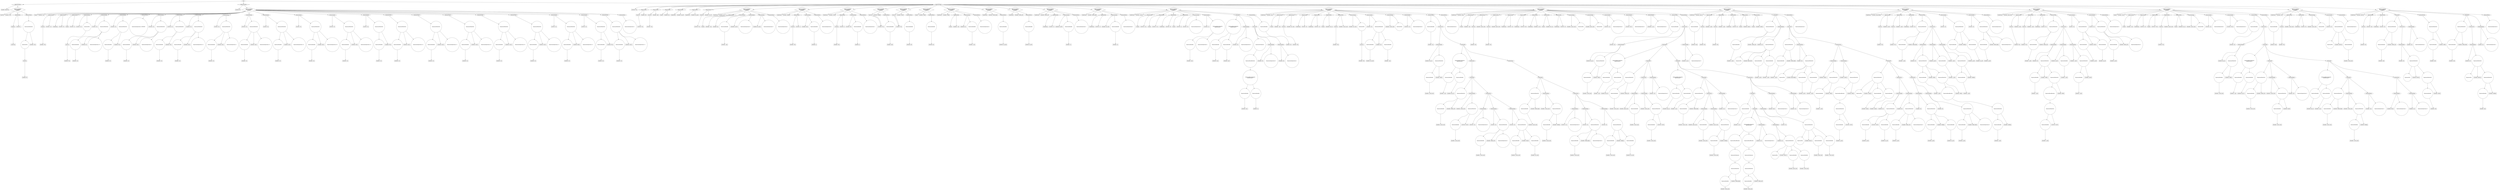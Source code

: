 digraph BinaryTree {
"0x60600002f8a0" [label="Identifier: BinaryTree" shape=box]
"0x6030000190c0" [label="TypeVoid" shape=box]
"0x60600002f900" [label="Identifier: main" shape=box]
"0x6030000190f0" [label="TypeString" shape=box]
"0x603000019120" [label="TypeArray" shape=box]
"0x603000019120" -> "0x6030000190f0"
"0x60600002f960" [label="Identifier: a" shape=box]
"0x6040000145d0" [label="DeclarationVar" shape=diamond]
"0x6040000145d0" -> "0x603000019120"
"0x6040000145d0" -> "0x60600002f960"
"0x60600002f9c0" [label="Identifier: BT" shape=box]
"0x6030000191b0" [label="TypeUser" shape=box]
"0x6030000191b0" -> "0x60600002f9c0"
"0x603000019180" [label="ExpressionNew" shape=circle]
"0x603000019180" -> "0x6030000191b0"
"0x60600002fa20" [label="Identifier: Start" shape=box]
"0x60600002fa80" [label="ExpressionMethodCall" shape=circle]
"0x60600002fa80" -> "0x603000019180"
"0x60600002fa80" -> "0x60600002fa20"
"0x6030000191e0" [label="StatementPrintln"]
"0x6030000191e0" -> "0x60600002fa80"
"0x6030000190c0" [label="TypeVoid" shape=box]
"0x60600002f900" [label="Identifier: main" shape=box]
"0x60c000005500" [label="DeclarationMethod
PrivacyModifier: 0
is_static: 1" shape=diamond]
"0x60c000005500" -> "0x6030000190c0"
"0x60c000005500" -> "0x60600002f900"
"0x60c000005500" -> "0x6040000145d0"
"0x60c000005500" -> "0x6030000191e0"
"0x608000001a20" [label="DeclarationClass" shape=diamond]
"0x608000001a20" -> "0x60600002f8a0"
"0x608000001a20" -> "0x60c000005500"
"0x60600002fba0" [label="Identifier: BT" shape=box]
"0x603000019210" [label="TypeInt" shape=box]
"0x60600002fc00" [label="Identifier: Start" shape=box]
"0x60600002fc60" [label="Identifier: Tree" shape=box]
"0x603000019240" [label="TypeUser" shape=box]
"0x603000019240" -> "0x60600002fc60"
"0x60600002fcc0" [label="Identifier: root" shape=box]
"0x604000014690" [label="DeclarationVar" shape=diamond]
"0x604000014690" -> "0x603000019240"
"0x604000014690" -> "0x60600002fcc0"
"0x603000019270" [label="TypeBoolean" shape=box]
"0x60600002fd20" [label="Identifier: ntb" shape=box]
"0x604000014710" [label="DeclarationVar" shape=diamond]
"0x604000014710" -> "0x603000019270"
"0x604000014710" -> "0x60600002fd20"
"0x6030000192a0" [label="TypeInt" shape=box]
"0x60600002fd80" [label="Identifier: nti" shape=box]
"0x604000014790" [label="DeclarationVar" shape=diamond]
"0x604000014790" -> "0x6030000192a0"
"0x604000014790" -> "0x60600002fd80"
"0x60600002fde0" [label="Identifier: root" shape=box]
"0x60600002fe40" [label="Identifier: Tree" shape=box]
"0x603000019330" [label="TypeUser" shape=box]
"0x603000019330" -> "0x60600002fe40"
"0x603000019300" [label="ExpressionNew" shape=circle]
"0x603000019300" -> "0x603000019330"
"0x6040000147d0" [label="StatementAssign"]
"0x6040000147d0" -> "0x60600002fde0"
"0x6040000147d0" -> "0x603000019300"
"0x60600002fea0" [label="Identifier: ntb" shape=box]
"0x60600002ff00" [label="Identifier: root" shape=box]
"0x603000019360" [label="ExpressionIdentifier" shape=circle]
"0x603000019360"  -> "0x60600002ff00"
"0x60600002ff60" [label="Identifier: Init" shape=box]
"0x603000019390" [label="ExpressionIntegerLiteral: 16" shape=circle]
"0x60600002ffc0" [label="ExpressionMethodCall" shape=circle]
"0x60600002ffc0" -> "0x603000019360"
"0x60600002ffc0" -> "0x60600002ff60"
"0x60600002ffc0" -> "0x603000019390"
"0x604000014810" [label="StatementAssign"]
"0x604000014810" -> "0x60600002fea0"
"0x604000014810" -> "0x60600002ffc0"
"0x60600001efe0" [label="Identifier: ntb" shape=box]
"0x60600001f040" [label="Identifier: root" shape=box]
"0x6030000193c0" [label="ExpressionIdentifier" shape=circle]
"0x6030000193c0"  -> "0x60600001f040"
"0x60600001f0a0" [label="Identifier: Print" shape=box]
"0x60600001f100" [label="ExpressionMethodCall" shape=circle]
"0x60600001f100" -> "0x6030000193c0"
"0x60600001f100" -> "0x60600001f0a0"
"0x604000014850" [label="StatementAssign"]
"0x604000014850" -> "0x60600001efe0"
"0x604000014850" -> "0x60600001f100"
"0x603000019450" [label="ExpressionIntegerLiteral: 100000000" shape=circle]
"0x603000019480" [label="StatementPrintln"]
"0x603000019480" -> "0x603000019450"
"0x60600001f160" [label="Identifier: ntb" shape=box]
"0x60600001f1c0" [label="Identifier: root" shape=box]
"0x6030000194b0" [label="ExpressionIdentifier" shape=circle]
"0x6030000194b0"  -> "0x60600001f1c0"
"0x60600001f220" [label="Identifier: Insert" shape=box]
"0x6030000194e0" [label="ExpressionIntegerLiteral: 8" shape=circle]
"0x60600001f280" [label="ExpressionMethodCall" shape=circle]
"0x60600001f280" -> "0x6030000194b0"
"0x60600001f280" -> "0x60600001f220"
"0x60600001f280" -> "0x6030000194e0"
"0x604000014890" [label="StatementAssign"]
"0x604000014890" -> "0x60600001f160"
"0x604000014890" -> "0x60600001f280"
"0x60600001f340" [label="Identifier: ntb" shape=box]
"0x60600001f3a0" [label="Identifier: root" shape=box]
"0x603000019510" [label="ExpressionIdentifier" shape=circle]
"0x603000019510"  -> "0x60600001f3a0"
"0x60600001f400" [label="Identifier: Print" shape=box]
"0x60600001f460" [label="ExpressionMethodCall" shape=circle]
"0x60600001f460" -> "0x603000019510"
"0x60600001f460" -> "0x60600001f400"
"0x6040000148d0" [label="StatementAssign"]
"0x6040000148d0" -> "0x60600001f340"
"0x6040000148d0" -> "0x60600001f460"
"0x60600001f4c0" [label="Identifier: ntb" shape=box]
"0x60600001f520" [label="Identifier: root" shape=box]
"0x603000019540" [label="ExpressionIdentifier" shape=circle]
"0x603000019540"  -> "0x60600001f520"
"0x60600001f580" [label="Identifier: Insert" shape=box]
"0x603000019570" [label="ExpressionIntegerLiteral: 24" shape=circle]
"0x60600001f5e0" [label="ExpressionMethodCall" shape=circle]
"0x60600001f5e0" -> "0x603000019540"
"0x60600001f5e0" -> "0x60600001f580"
"0x60600001f5e0" -> "0x603000019570"
"0x604000014910" [label="StatementAssign"]
"0x604000014910" -> "0x60600001f4c0"
"0x604000014910" -> "0x60600001f5e0"
"0x60600001f640" [label="Identifier: ntb" shape=box]
"0x60600001f6a0" [label="Identifier: root" shape=box]
"0x6030000195a0" [label="ExpressionIdentifier" shape=circle]
"0x6030000195a0"  -> "0x60600001f6a0"
"0x60600001f700" [label="Identifier: Insert" shape=box]
"0x6030000195d0" [label="ExpressionIntegerLiteral: 4" shape=circle]
"0x60600001f760" [label="ExpressionMethodCall" shape=circle]
"0x60600001f760" -> "0x6030000195a0"
"0x60600001f760" -> "0x60600001f700"
"0x60600001f760" -> "0x6030000195d0"
"0x604000014950" [label="StatementAssign"]
"0x604000014950" -> "0x60600001f640"
"0x604000014950" -> "0x60600001f760"
"0x60600001f7c0" [label="Identifier: ntb" shape=box]
"0x60600001f820" [label="Identifier: root" shape=box]
"0x603000019600" [label="ExpressionIdentifier" shape=circle]
"0x603000019600"  -> "0x60600001f820"
"0x60600001f880" [label="Identifier: Insert" shape=box]
"0x603000019630" [label="ExpressionIntegerLiteral: 12" shape=circle]
"0x60600001f8e0" [label="ExpressionMethodCall" shape=circle]
"0x60600001f8e0" -> "0x603000019600"
"0x60600001f8e0" -> "0x60600001f880"
"0x60600001f8e0" -> "0x603000019630"
"0x604000014990" [label="StatementAssign"]
"0x604000014990" -> "0x60600001f7c0"
"0x604000014990" -> "0x60600001f8e0"
"0x60600001f940" [label="Identifier: ntb" shape=box]
"0x60600001f9a0" [label="Identifier: root" shape=box]
"0x603000019660" [label="ExpressionIdentifier" shape=circle]
"0x603000019660"  -> "0x60600001f9a0"
"0x60600001fa00" [label="Identifier: Insert" shape=box]
"0x603000019690" [label="ExpressionIntegerLiteral: 20" shape=circle]
"0x60600001fa60" [label="ExpressionMethodCall" shape=circle]
"0x60600001fa60" -> "0x603000019660"
"0x60600001fa60" -> "0x60600001fa00"
"0x60600001fa60" -> "0x603000019690"
"0x6040000149d0" [label="StatementAssign"]
"0x6040000149d0" -> "0x60600001f940"
"0x6040000149d0" -> "0x60600001fa60"
"0x60600001fac0" [label="Identifier: ntb" shape=box]
"0x60600001fb20" [label="Identifier: root" shape=box]
"0x6030000196c0" [label="ExpressionIdentifier" shape=circle]
"0x6030000196c0"  -> "0x60600001fb20"
"0x60600001fb80" [label="Identifier: Insert" shape=box]
"0x6030000196f0" [label="ExpressionIntegerLiteral: 28" shape=circle]
"0x60600001fbe0" [label="ExpressionMethodCall" shape=circle]
"0x60600001fbe0" -> "0x6030000196c0"
"0x60600001fbe0" -> "0x60600001fb80"
"0x60600001fbe0" -> "0x6030000196f0"
"0x604000014a10" [label="StatementAssign"]
"0x604000014a10" -> "0x60600001fac0"
"0x604000014a10" -> "0x60600001fbe0"
"0x60600001fc40" [label="Identifier: ntb" shape=box]
"0x60600001fca0" [label="Identifier: root" shape=box]
"0x603000019720" [label="ExpressionIdentifier" shape=circle]
"0x603000019720"  -> "0x60600001fca0"
"0x60600001fd00" [label="Identifier: Insert" shape=box]
"0x603000019750" [label="ExpressionIntegerLiteral: 14" shape=circle]
"0x60600001fd60" [label="ExpressionMethodCall" shape=circle]
"0x60600001fd60" -> "0x603000019720"
"0x60600001fd60" -> "0x60600001fd00"
"0x60600001fd60" -> "0x603000019750"
"0x604000014a50" [label="StatementAssign"]
"0x604000014a50" -> "0x60600001fc40"
"0x604000014a50" -> "0x60600001fd60"
"0x60600001fdc0" [label="Identifier: ntb" shape=box]
"0x60600001fe20" [label="Identifier: root" shape=box]
"0x603000019780" [label="ExpressionIdentifier" shape=circle]
"0x603000019780"  -> "0x60600001fe20"
"0x60600001fe80" [label="Identifier: Print" shape=box]
"0x60600001fee0" [label="ExpressionMethodCall" shape=circle]
"0x60600001fee0" -> "0x603000019780"
"0x60600001fee0" -> "0x60600001fe80"
"0x604000014a90" [label="StatementAssign"]
"0x604000014a90" -> "0x60600001fdc0"
"0x604000014a90" -> "0x60600001fee0"
"0x60600001ff40" [label="Identifier: root" shape=box]
"0x6030000197e0" [label="ExpressionIdentifier" shape=circle]
"0x6030000197e0"  -> "0x60600001ff40"
"0x60600001ffa0" [label="Identifier: Search" shape=box]
"0x603000019810" [label="ExpressionIntegerLiteral: 24" shape=circle]
"0x60600000f020" [label="ExpressionMethodCall" shape=circle]
"0x60600000f020" -> "0x6030000197e0"
"0x60600000f020" -> "0x60600001ffa0"
"0x60600000f020" -> "0x603000019810"
"0x603000019840" [label="StatementPrintln"]
"0x603000019840" -> "0x60600000f020"
"0x60600000f080" [label="Identifier: root" shape=box]
"0x6030000198a0" [label="ExpressionIdentifier" shape=circle]
"0x6030000198a0"  -> "0x60600000f080"
"0x60600000f0e0" [label="Identifier: Search" shape=box]
"0x6030000198d0" [label="ExpressionIntegerLiteral: 12" shape=circle]
"0x60600000f140" [label="ExpressionMethodCall" shape=circle]
"0x60600000f140" -> "0x6030000198a0"
"0x60600000f140" -> "0x60600000f0e0"
"0x60600000f140" -> "0x6030000198d0"
"0x603000019900" [label="StatementPrintln"]
"0x603000019900" -> "0x60600000f140"
"0x60600000f1a0" [label="Identifier: root" shape=box]
"0x603000019960" [label="ExpressionIdentifier" shape=circle]
"0x603000019960"  -> "0x60600000f1a0"
"0x60600000f200" [label="Identifier: Search" shape=box]
"0x603000019990" [label="ExpressionIntegerLiteral: 16" shape=circle]
"0x60600000f260" [label="ExpressionMethodCall" shape=circle]
"0x60600000f260" -> "0x603000019960"
"0x60600000f260" -> "0x60600000f200"
"0x60600000f260" -> "0x603000019990"
"0x6030000199c0" [label="StatementPrintln"]
"0x6030000199c0" -> "0x60600000f260"
"0x60600000f2c0" [label="Identifier: root" shape=box]
"0x603000019a20" [label="ExpressionIdentifier" shape=circle]
"0x603000019a20"  -> "0x60600000f2c0"
"0x60600000f320" [label="Identifier: Search" shape=box]
"0x603000019a50" [label="ExpressionIntegerLiteral: 50" shape=circle]
"0x60600000f380" [label="ExpressionMethodCall" shape=circle]
"0x60600000f380" -> "0x603000019a20"
"0x60600000f380" -> "0x60600000f320"
"0x60600000f380" -> "0x603000019a50"
"0x603000019a80" [label="StatementPrintln"]
"0x603000019a80" -> "0x60600000f380"
"0x60600000f3e0" [label="Identifier: root" shape=box]
"0x603000019ae0" [label="ExpressionIdentifier" shape=circle]
"0x603000019ae0"  -> "0x60600000f3e0"
"0x60600000f440" [label="Identifier: Search" shape=box]
"0x603000019b10" [label="ExpressionIntegerLiteral: 12" shape=circle]
"0x60600000f4a0" [label="ExpressionMethodCall" shape=circle]
"0x60600000f4a0" -> "0x603000019ae0"
"0x60600000f4a0" -> "0x60600000f440"
"0x60600000f4a0" -> "0x603000019b10"
"0x603000019b40" [label="StatementPrintln"]
"0x603000019b40" -> "0x60600000f4a0"
"0x60600000f500" [label="Identifier: ntb" shape=box]
"0x60600000f560" [label="Identifier: root" shape=box]
"0x603000019b70" [label="ExpressionIdentifier" shape=circle]
"0x603000019b70"  -> "0x60600000f560"
"0x60600000f5c0" [label="Identifier: Delete" shape=box]
"0x603000019ba0" [label="ExpressionIntegerLiteral: 12" shape=circle]
"0x60600000f620" [label="ExpressionMethodCall" shape=circle]
"0x60600000f620" -> "0x603000019b70"
"0x60600000f620" -> "0x60600000f5c0"
"0x60600000f620" -> "0x603000019ba0"
"0x604000014ad0" [label="StatementAssign"]
"0x604000014ad0" -> "0x60600000f500"
"0x604000014ad0" -> "0x60600000f620"
"0x60600000f680" [label="Identifier: ntb" shape=box]
"0x60600000f6e0" [label="Identifier: root" shape=box]
"0x603000019bd0" [label="ExpressionIdentifier" shape=circle]
"0x603000019bd0"  -> "0x60600000f6e0"
"0x60600000f740" [label="Identifier: Print" shape=box]
"0x60600000f7a0" [label="ExpressionMethodCall" shape=circle]
"0x60600000f7a0" -> "0x603000019bd0"
"0x60600000f7a0" -> "0x60600000f740"
"0x604000014b10" [label="StatementAssign"]
"0x604000014b10" -> "0x60600000f680"
"0x604000014b10" -> "0x60600000f7a0"
"0x60600000f800" [label="Identifier: root" shape=box]
"0x603000019c30" [label="ExpressionIdentifier" shape=circle]
"0x603000019c30"  -> "0x60600000f800"
"0x60600000f860" [label="Identifier: Search" shape=box]
"0x603000019c60" [label="ExpressionIntegerLiteral: 12" shape=circle]
"0x60600000f8c0" [label="ExpressionMethodCall" shape=circle]
"0x60600000f8c0" -> "0x603000019c30"
"0x60600000f8c0" -> "0x60600000f860"
"0x60600000f8c0" -> "0x603000019c60"
"0x603000019c90" [label="StatementPrintln"]
"0x603000019c90" -> "0x60600000f8c0"
"0x603000019cc0" [label="ExpressionIntegerLiteral: 0" shape=circle]
"0x603000019cf0" [label="StatementReturn"]
"0x603000019cf0" -> "0x603000019cc0"
"0x603000019210" [label="TypeInt" shape=box]
"0x60600002fc00" [label="Identifier: Start" shape=box]
"0x60c0000055c0" [label="DeclarationMethod
PrivacyModifier: 0
is_static: 0" shape=diamond]
"0x60c0000055c0" -> "0x603000019210"
"0x60c0000055c0" -> "0x60600002fc00"
"0x60c0000055c0" -> "0x604000014690"
"0x60c0000055c0" -> "0x604000014710"
"0x60c0000055c0" -> "0x604000014790"
"0x60c0000055c0" -> "0x6040000147d0"
"0x60c0000055c0" -> "0x604000014810"
"0x60c0000055c0" -> "0x604000014850"
"0x60c0000055c0" -> "0x603000019480"
"0x60c0000055c0" -> "0x604000014890"
"0x60c0000055c0" -> "0x6040000148d0"
"0x60c0000055c0" -> "0x604000014910"
"0x60c0000055c0" -> "0x604000014950"
"0x60c0000055c0" -> "0x604000014990"
"0x60c0000055c0" -> "0x6040000149d0"
"0x60c0000055c0" -> "0x604000014a10"
"0x60c0000055c0" -> "0x604000014a50"
"0x60c0000055c0" -> "0x604000014a90"
"0x60c0000055c0" -> "0x603000019840"
"0x60c0000055c0" -> "0x603000019900"
"0x60c0000055c0" -> "0x6030000199c0"
"0x60c0000055c0" -> "0x603000019a80"
"0x60c0000055c0" -> "0x603000019b40"
"0x60c0000055c0" -> "0x604000014ad0"
"0x60c0000055c0" -> "0x604000014b10"
"0x60c0000055c0" -> "0x603000019c90"
"0x60c0000055c0" -> "0x603000019cf0"
"0x608000001aa0" [label="DeclarationClass" shape=diamond]
"0x608000001aa0" -> "0x60600002fba0"
"0x608000001aa0" -> "0x60c0000055c0"
"0x60600000f920" [label="Identifier: Tree" shape=box]
"0x60600000f980" [label="Identifier: Tree" shape=box]
"0x603000019d20" [label="TypeUser" shape=box]
"0x603000019d20" -> "0x60600000f980"
"0x60600000f9e0" [label="Identifier: left" shape=box]
"0x604000014b90" [label="DeclarationVar" shape=diamond]
"0x604000014b90" -> "0x603000019d20"
"0x604000014b90" -> "0x60600000f9e0"
"0x60600000fa40" [label="Identifier: Tree" shape=box]
"0x603000019d50" [label="TypeUser" shape=box]
"0x603000019d50" -> "0x60600000fa40"
"0x60600000faa0" [label="Identifier: right" shape=box]
"0x604000014c10" [label="DeclarationVar" shape=diamond]
"0x604000014c10" -> "0x603000019d50"
"0x604000014c10" -> "0x60600000faa0"
"0x603000019d80" [label="TypeInt" shape=box]
"0x60600000fb00" [label="Identifier: key" shape=box]
"0x604000014c90" [label="DeclarationVar" shape=diamond]
"0x604000014c90" -> "0x603000019d80"
"0x604000014c90" -> "0x60600000fb00"
"0x603000019de0" [label="TypeBoolean" shape=box]
"0x60600000fb60" [label="Identifier: has_left" shape=box]
"0x604000014d10" [label="DeclarationVar" shape=diamond]
"0x604000014d10" -> "0x603000019de0"
"0x604000014d10" -> "0x60600000fb60"
"0x603000019e10" [label="TypeBoolean" shape=box]
"0x60600000fbc0" [label="Identifier: has_right" shape=box]
"0x604000014d90" [label="DeclarationVar" shape=diamond]
"0x604000014d90" -> "0x603000019e10"
"0x604000014d90" -> "0x60600000fbc0"
"0x60600000fc80" [label="Identifier: Tree" shape=box]
"0x603000019e40" [label="TypeUser" shape=box]
"0x603000019e40" -> "0x60600000fc80"
"0x60600000fce0" [label="Identifier: my_null" shape=box]
"0x604000014e10" [label="DeclarationVar" shape=diamond]
"0x604000014e10" -> "0x603000019e40"
"0x604000014e10" -> "0x60600000fce0"
"0x603000019e70" [label="TypeBoolean" shape=box]
"0x60600000fda0" [label="Identifier: Init" shape=box]
"0x603000019ea0" [label="TypeInt" shape=box]
"0x60600000fe00" [label="Identifier: v_key" shape=box]
"0x604000014e50" [label="DeclarationVar" shape=diamond]
"0x604000014e50" -> "0x603000019ea0"
"0x604000014e50" -> "0x60600000fe00"
"0x60600000fe60" [label="Identifier: key" shape=box]
"0x60600000fec0" [label="Identifier: v_key" shape=box]
"0x603000019ed0" [label="ExpressionIdentifier" shape=circle]
"0x603000019ed0"  -> "0x60600000fec0"
"0x604000014e90" [label="StatementAssign"]
"0x604000014e90" -> "0x60600000fe60"
"0x604000014e90" -> "0x603000019ed0"
"0x60600000ff20" [label="Identifier: has_left" shape=box]
"0x603000019f00" [label="ExpressionIntegerLiteral: 0" shape=circle]
"0x604000014ed0" [label="StatementAssign"]
"0x604000014ed0" -> "0x60600000ff20"
"0x604000014ed0" -> "0x603000019f00"
"0x60600000ff80" [label="Identifier: has_right" shape=box]
"0x603000019f30" [label="ExpressionIntegerLiteral: 0" shape=circle]
"0x604000014f10" [label="StatementAssign"]
"0x604000014f10" -> "0x60600000ff80"
"0x604000014f10" -> "0x603000019f30"
"0x603000019f90" [label="ExpressionIntegerLiteral: 1" shape=circle]
"0x603000019fc0" [label="StatementReturn"]
"0x603000019fc0" -> "0x603000019f90"
"0x603000019e70" [label="TypeBoolean" shape=box]
"0x60600000fda0" [label="Identifier: Init" shape=box]
"0x60c000005740" [label="DeclarationMethod
PrivacyModifier: 0
is_static: 0" shape=diamond]
"0x60c000005740" -> "0x603000019e70"
"0x60c000005740" -> "0x60600000fda0"
"0x60c000005740" -> "0x604000014e50"
"0x60c000005740" -> "0x604000014e90"
"0x60c000005740" -> "0x604000014ed0"
"0x60c000005740" -> "0x604000014f10"
"0x60c000005740" -> "0x603000019fc0"
"0x603000019ff0" [label="TypeBoolean" shape=box]
"0x606000030020" [label="Identifier: SetRight" shape=box]
"0x606000030080" [label="Identifier: Tree" shape=box]
"0x60300001a020" [label="TypeUser" shape=box]
"0x60300001a020" -> "0x606000030080"
"0x6060000300e0" [label="Identifier: rn" shape=box]
"0x604000014f90" [label="DeclarationVar" shape=diamond]
"0x604000014f90" -> "0x60300001a020"
"0x604000014f90" -> "0x6060000300e0"
"0x606000030140" [label="Identifier: right" shape=box]
"0x6060000301a0" [label="Identifier: rn" shape=box]
"0x60300001a050" [label="ExpressionIdentifier" shape=circle]
"0x60300001a050"  -> "0x6060000301a0"
"0x604000014fd0" [label="StatementAssign"]
"0x604000014fd0" -> "0x606000030140"
"0x604000014fd0" -> "0x60300001a050"
"0x60300001a080" [label="ExpressionIntegerLiteral: 1" shape=circle]
"0x60300001a0b0" [label="StatementReturn"]
"0x60300001a0b0" -> "0x60300001a080"
"0x603000019ff0" [label="TypeBoolean" shape=box]
"0x606000030020" [label="Identifier: SetRight" shape=box]
"0x60c000005800" [label="DeclarationMethod
PrivacyModifier: 0
is_static: 0" shape=diamond]
"0x60c000005800" -> "0x603000019ff0"
"0x60c000005800" -> "0x606000030020"
"0x60c000005800" -> "0x604000014f90"
"0x60c000005800" -> "0x604000014fd0"
"0x60c000005800" -> "0x60300001a0b0"
"0x60300001a0e0" [label="TypeBoolean" shape=box]
"0x606000030200" [label="Identifier: SetLeft" shape=box]
"0x606000030260" [label="Identifier: Tree" shape=box]
"0x60300001a110" [label="TypeUser" shape=box]
"0x60300001a110" -> "0x606000030260"
"0x6060000302c0" [label="Identifier: ln" shape=box]
"0x604000015050" [label="DeclarationVar" shape=diamond]
"0x604000015050" -> "0x60300001a110"
"0x604000015050" -> "0x6060000302c0"
"0x606000030320" [label="Identifier: left" shape=box]
"0x606000030380" [label="Identifier: ln" shape=box]
"0x60300001a140" [label="ExpressionIdentifier" shape=circle]
"0x60300001a140"  -> "0x606000030380"
"0x604000015090" [label="StatementAssign"]
"0x604000015090" -> "0x606000030320"
"0x604000015090" -> "0x60300001a140"
"0x60300001a170" [label="ExpressionIntegerLiteral: 1" shape=circle]
"0x60300001a1a0" [label="StatementReturn"]
"0x60300001a1a0" -> "0x60300001a170"
"0x60300001a0e0" [label="TypeBoolean" shape=box]
"0x606000030200" [label="Identifier: SetLeft" shape=box]
"0x60c0000058c0" [label="DeclarationMethod
PrivacyModifier: 0
is_static: 0" shape=diamond]
"0x60c0000058c0" -> "0x60300001a0e0"
"0x60c0000058c0" -> "0x606000030200"
"0x60c0000058c0" -> "0x604000015050"
"0x60c0000058c0" -> "0x604000015090"
"0x60c0000058c0" -> "0x60300001a1a0"
"0x6060000303e0" [label="Identifier: Tree" shape=box]
"0x60300001a200" [label="TypeUser" shape=box]
"0x60300001a200" -> "0x6060000303e0"
"0x606000030440" [label="Identifier: GetRight" shape=box]
"0x6060000304a0" [label="Identifier: right" shape=box]
"0x60300001a230" [label="ExpressionIdentifier" shape=circle]
"0x60300001a230"  -> "0x6060000304a0"
"0x60300001a260" [label="StatementReturn"]
"0x60300001a260" -> "0x60300001a230"
"0x60300001a200" [label="TypeUser" shape=box]
"0x60300001a200" -> "0x6060000303e0"
"0x606000030440" [label="Identifier: GetRight" shape=box]
"0x60c000005980" [label="DeclarationMethod
PrivacyModifier: 0
is_static: 0" shape=diamond]
"0x60c000005980" -> "0x60300001a200"
"0x60c000005980" -> "0x606000030440"
"0x60c000005980" -> "0x60300001a260"
"0x606000030500" [label="Identifier: Tree" shape=box]
"0x60300001a290" [label="TypeUser" shape=box]
"0x60300001a290" -> "0x606000030500"
"0x606000030560" [label="Identifier: GetLeft" shape=box]
"0x6060000305c0" [label="Identifier: left" shape=box]
"0x60300001a2c0" [label="ExpressionIdentifier" shape=circle]
"0x60300001a2c0"  -> "0x6060000305c0"
"0x60300001a2f0" [label="StatementReturn"]
"0x60300001a2f0" -> "0x60300001a2c0"
"0x60300001a290" [label="TypeUser" shape=box]
"0x60300001a290" -> "0x606000030500"
"0x606000030560" [label="Identifier: GetLeft" shape=box]
"0x60c000005a40" [label="DeclarationMethod
PrivacyModifier: 0
is_static: 0" shape=diamond]
"0x60c000005a40" -> "0x60300001a290"
"0x60c000005a40" -> "0x606000030560"
"0x60c000005a40" -> "0x60300001a2f0"
"0x60300001a320" [label="TypeInt" shape=box]
"0x606000030680" [label="Identifier: GetKey" shape=box]
"0x6060000306e0" [label="Identifier: key" shape=box]
"0x60300001a350" [label="ExpressionIdentifier" shape=circle]
"0x60300001a350"  -> "0x6060000306e0"
"0x60300001a380" [label="StatementReturn"]
"0x60300001a380" -> "0x60300001a350"
"0x60300001a320" [label="TypeInt" shape=box]
"0x606000030680" [label="Identifier: GetKey" shape=box]
"0x60c000005b00" [label="DeclarationMethod
PrivacyModifier: 0
is_static: 0" shape=diamond]
"0x60c000005b00" -> "0x60300001a320"
"0x60c000005b00" -> "0x606000030680"
"0x60c000005b00" -> "0x60300001a380"
"0x60300001a3b0" [label="TypeBoolean" shape=box]
"0x606000030740" [label="Identifier: SetKey" shape=box]
"0x60300001a3e0" [label="TypeInt" shape=box]
"0x6060000307a0" [label="Identifier: v_key" shape=box]
"0x6040000150d0" [label="DeclarationVar" shape=diamond]
"0x6040000150d0" -> "0x60300001a3e0"
"0x6040000150d0" -> "0x6060000307a0"
"0x606000030800" [label="Identifier: key" shape=box]
"0x606000030860" [label="Identifier: v_key" shape=box]
"0x60300001a410" [label="ExpressionIdentifier" shape=circle]
"0x60300001a410"  -> "0x606000030860"
"0x604000015110" [label="StatementAssign"]
"0x604000015110" -> "0x606000030800"
"0x604000015110" -> "0x60300001a410"
"0x60300001a440" [label="ExpressionIntegerLiteral: 1" shape=circle]
"0x60300001a470" [label="StatementReturn"]
"0x60300001a470" -> "0x60300001a440"
"0x60300001a3b0" [label="TypeBoolean" shape=box]
"0x606000030740" [label="Identifier: SetKey" shape=box]
"0x60c000005bc0" [label="DeclarationMethod
PrivacyModifier: 0
is_static: 0" shape=diamond]
"0x60c000005bc0" -> "0x60300001a3b0"
"0x60c000005bc0" -> "0x606000030740"
"0x60c000005bc0" -> "0x6040000150d0"
"0x60c000005bc0" -> "0x604000015110"
"0x60c000005bc0" -> "0x60300001a470"
"0x60300001a4a0" [label="TypeBoolean" shape=box]
"0x6060000308c0" [label="Identifier: GetHas_Right" shape=box]
"0x606000030920" [label="Identifier: has_right" shape=box]
"0x60300001a4d0" [label="ExpressionIdentifier" shape=circle]
"0x60300001a4d0"  -> "0x606000030920"
"0x60300001a500" [label="StatementReturn"]
"0x60300001a500" -> "0x60300001a4d0"
"0x60300001a4a0" [label="TypeBoolean" shape=box]
"0x6060000308c0" [label="Identifier: GetHas_Right" shape=box]
"0x60c000005c80" [label="DeclarationMethod
PrivacyModifier: 0
is_static: 0" shape=diamond]
"0x60c000005c80" -> "0x60300001a4a0"
"0x60c000005c80" -> "0x6060000308c0"
"0x60c000005c80" -> "0x60300001a500"
"0x60300001a530" [label="TypeBoolean" shape=box]
"0x606000030980" [label="Identifier: GetHas_Left" shape=box]
"0x6060000309e0" [label="Identifier: has_left" shape=box]
"0x60300001a560" [label="ExpressionIdentifier" shape=circle]
"0x60300001a560"  -> "0x6060000309e0"
"0x60300001a590" [label="StatementReturn"]
"0x60300001a590" -> "0x60300001a560"
"0x60300001a530" [label="TypeBoolean" shape=box]
"0x606000030980" [label="Identifier: GetHas_Left" shape=box]
"0x60c000005d40" [label="DeclarationMethod
PrivacyModifier: 0
is_static: 0" shape=diamond]
"0x60c000005d40" -> "0x60300001a530"
"0x60c000005d40" -> "0x606000030980"
"0x60c000005d40" -> "0x60300001a590"
"0x60300001a5c0" [label="TypeBoolean" shape=box]
"0x606000030a40" [label="Identifier: SetHas_Left" shape=box]
"0x60300001a5f0" [label="TypeBoolean" shape=box]
"0x606000030aa0" [label="Identifier: val" shape=box]
"0x604000015150" [label="DeclarationVar" shape=diamond]
"0x604000015150" -> "0x60300001a5f0"
"0x604000015150" -> "0x606000030aa0"
"0x606000030b00" [label="Identifier: has_left" shape=box]
"0x606000030b60" [label="Identifier: val" shape=box]
"0x60300001a620" [label="ExpressionIdentifier" shape=circle]
"0x60300001a620"  -> "0x606000030b60"
"0x604000015190" [label="StatementAssign"]
"0x604000015190" -> "0x606000030b00"
"0x604000015190" -> "0x60300001a620"
"0x60300001a650" [label="ExpressionIntegerLiteral: 1" shape=circle]
"0x60300001a680" [label="StatementReturn"]
"0x60300001a680" -> "0x60300001a650"
"0x60300001a5c0" [label="TypeBoolean" shape=box]
"0x606000030a40" [label="Identifier: SetHas_Left" shape=box]
"0x60c000005ec0" [label="DeclarationMethod
PrivacyModifier: 0
is_static: 0" shape=diamond]
"0x60c000005ec0" -> "0x60300001a5c0"
"0x60c000005ec0" -> "0x606000030a40"
"0x60c000005ec0" -> "0x604000015150"
"0x60c000005ec0" -> "0x604000015190"
"0x60c000005ec0" -> "0x60300001a680"
"0x60300001a6b0" [label="TypeBoolean" shape=box]
"0x606000030bc0" [label="Identifier: SetHas_Right" shape=box]
"0x60300001a6e0" [label="TypeBoolean" shape=box]
"0x606000030c20" [label="Identifier: val" shape=box]
"0x6040000151d0" [label="DeclarationVar" shape=diamond]
"0x6040000151d0" -> "0x60300001a6e0"
"0x6040000151d0" -> "0x606000030c20"
"0x606000030c80" [label="Identifier: has_right" shape=box]
"0x606000030ce0" [label="Identifier: val" shape=box]
"0x60300001a710" [label="ExpressionIdentifier" shape=circle]
"0x60300001a710"  -> "0x606000030ce0"
"0x604000015210" [label="StatementAssign"]
"0x604000015210" -> "0x606000030c80"
"0x604000015210" -> "0x60300001a710"
"0x60300001a740" [label="ExpressionIntegerLiteral: 1" shape=circle]
"0x60300001a770" [label="StatementReturn"]
"0x60300001a770" -> "0x60300001a740"
"0x60300001a6b0" [label="TypeBoolean" shape=box]
"0x606000030bc0" [label="Identifier: SetHas_Right" shape=box]
"0x60c000005f80" [label="DeclarationMethod
PrivacyModifier: 0
is_static: 0" shape=diamond]
"0x60c000005f80" -> "0x60300001a6b0"
"0x60c000005f80" -> "0x606000030bc0"
"0x60c000005f80" -> "0x6040000151d0"
"0x60c000005f80" -> "0x604000015210"
"0x60c000005f80" -> "0x60300001a770"
"0x60300001a7a0" [label="TypeBoolean" shape=box]
"0x606000030d40" [label="Identifier: Compare" shape=box]
"0x60300001a7d0" [label="TypeInt" shape=box]
"0x606000030da0" [label="Identifier: num1" shape=box]
"0x6040000152d0" [label="DeclarationVar" shape=diamond]
"0x6040000152d0" -> "0x60300001a7d0"
"0x6040000152d0" -> "0x606000030da0"
"0x60300001a800" [label="TypeInt" shape=box]
"0x606000030e00" [label="Identifier: num2" shape=box]
"0x604000015310" [label="DeclarationVar" shape=diamond]
"0x604000015310" -> "0x60300001a800"
"0x604000015310" -> "0x606000030e00"
"0x60300001a830" [label="TypeBoolean" shape=box]
"0x606000030e60" [label="Identifier: ntb" shape=box]
"0x604000015390" [label="DeclarationVar" shape=diamond]
"0x604000015390" -> "0x60300001a830"
"0x604000015390" -> "0x606000030e60"
"0x60300001a860" [label="TypeInt" shape=box]
"0x606000030ec0" [label="Identifier: nti" shape=box]
"0x604000015410" [label="DeclarationVar" shape=diamond]
"0x604000015410" -> "0x60300001a860"
"0x604000015410" -> "0x606000030ec0"
"0x606000030f20" [label="Identifier: ntb" shape=box]
"0x60300001a890" [label="ExpressionIntegerLiteral: 0" shape=circle]
"0x604000015450" [label="StatementAssign"]
"0x604000015450" -> "0x606000030f20"
"0x604000015450" -> "0x60300001a890"
"0x606000030f80" [label="Identifier: nti" shape=box]
"0x606000030fe0" [label="Identifier: num2" shape=box]
"0x60300001a8c0" [label="ExpressionIdentifier" shape=circle]
"0x60300001a8c0"  -> "0x606000030fe0"
"0x60300001a8f0" [label="ExpressionIntegerLiteral: 1" shape=circle]
"0x604000015490" [label="ExpressionBinaryOperation
operation_type: 0" shape=circle]
"0x604000015490" -> "0x60300001a8c0"
"0x604000015490" -> "0x60300001a8f0"
"0x6040000154d0" [label="StatementAssign"]
"0x6040000154d0" -> "0x606000030f80"
"0x6040000154d0" -> "0x604000015490"
"0x606000031040" [label="Identifier: num1" shape=box]
"0x60300001a920" [label="ExpressionIdentifier" shape=circle]
"0x60300001a920"  -> "0x606000031040"
"0x6060000310a0" [label="Identifier: num2" shape=box]
"0x60300001a950" [label="ExpressionIdentifier" shape=circle]
"0x60300001a950"  -> "0x6060000310a0"
"0x604000015510" [label="ExpressionBinaryOperation
operation_type: 9" shape=circle]
"0x604000015510" -> "0x60300001a920"
"0x604000015510" -> "0x60300001a950"
"0x606000031100" [label="Identifier: ntb" shape=box]
"0x60300001a980" [label="ExpressionIntegerLiteral: 0" shape=circle]
"0x604000015550" [label="StatementAssign"]
"0x604000015550" -> "0x606000031100"
"0x604000015550" -> "0x60300001a980"
"0x606000031160" [label="Identifier: num1" shape=box]
"0x60300001a9b0" [label="ExpressionIdentifier" shape=circle]
"0x60300001a9b0"  -> "0x606000031160"
"0x6060000311c0" [label="Identifier: nti" shape=box]
"0x60300001a9e0" [label="ExpressionIdentifier" shape=circle]
"0x60300001a9e0"  -> "0x6060000311c0"
"0x604000015590" [label="ExpressionBinaryOperation
operation_type: 9" shape=circle]
"0x604000015590" -> "0x60300001a9b0"
"0x604000015590" -> "0x60300001a9e0"
"0x60300001aa10" [label="ExpressionRoundBrackets" shape=circle]
"0x60300001aa10" -> "0x604000015590"
"0x60300001aa40" [label="ExpressionNotOperator" shape=circle]
"0x60300001aa40" -> "0x60300001aa10"
"0x606000031220" [label="Identifier: ntb" shape=box]
"0x60300001aa70" [label="ExpressionIntegerLiteral: 0" shape=circle]
"0x6040000155d0" [label="StatementAssign"]
"0x6040000155d0" -> "0x606000031220"
"0x6040000155d0" -> "0x60300001aa70"
"0x606000031280" [label="Identifier: ntb" shape=box]
"0x60300001aaa0" [label="ExpressionIntegerLiteral: 1" shape=circle]
"0x604000015610" [label="StatementAssign"]
"0x604000015610" -> "0x606000031280"
"0x604000015610" -> "0x60300001aaa0"
"0x604000015650" [label="StatementIf"]
"0x604000015650" -> "0x60300001aa40"
"0x604000015650" -> "0x6040000155d0"
"0x604000015650" -> "0x604000015610"
"0x604000015690" [label="StatementIf"]
"0x604000015690" -> "0x604000015510"
"0x604000015690" -> "0x604000015550"
"0x604000015690" -> "0x604000015650"
"0x6060000312e0" [label="Identifier: ntb" shape=box]
"0x60300001ab00" [label="ExpressionIdentifier" shape=circle]
"0x60300001ab00"  -> "0x6060000312e0"
"0x60300001ab30" [label="StatementReturn"]
"0x60300001ab30" -> "0x60300001ab00"
"0x60300001a7a0" [label="TypeBoolean" shape=box]
"0x606000030d40" [label="Identifier: Compare" shape=box]
"0x60c000006040" [label="DeclarationMethod
PrivacyModifier: 0
is_static: 0" shape=diamond]
"0x60c000006040" -> "0x60300001a7a0"
"0x60c000006040" -> "0x606000030d40"
"0x60c000006040" -> "0x6040000152d0"
"0x60c000006040" -> "0x604000015310"
"0x60c000006040" -> "0x604000015390"
"0x60c000006040" -> "0x604000015410"
"0x60c000006040" -> "0x604000015450"
"0x60c000006040" -> "0x6040000154d0"
"0x60c000006040" -> "0x604000015690"
"0x60c000006040" -> "0x60300001ab30"
"0x60300001ab60" [label="TypeBoolean" shape=box]
"0x606000031340" [label="Identifier: Insert" shape=box]
"0x60300001ab90" [label="TypeInt" shape=box]
"0x6060000313a0" [label="Identifier: v_key" shape=box]
"0x604000015710" [label="DeclarationVar" shape=diamond]
"0x604000015710" -> "0x60300001ab90"
"0x604000015710" -> "0x6060000313a0"
"0x606000031400" [label="Identifier: Tree" shape=box]
"0x60300001abc0" [label="TypeUser" shape=box]
"0x60300001abc0" -> "0x606000031400"
"0x606000031460" [label="Identifier: new_node" shape=box]
"0x604000015790" [label="DeclarationVar" shape=diamond]
"0x604000015790" -> "0x60300001abc0"
"0x604000015790" -> "0x606000031460"
"0x60300001abf0" [label="TypeBoolean" shape=box]
"0x6060000314c0" [label="Identifier: ntb" shape=box]
"0x604000015810" [label="DeclarationVar" shape=diamond]
"0x604000015810" -> "0x60300001abf0"
"0x604000015810" -> "0x6060000314c0"
"0x60300001ac20" [label="TypeBoolean" shape=box]
"0x606000031520" [label="Identifier: cont" shape=box]
"0x604000015890" [label="DeclarationVar" shape=diamond]
"0x604000015890" -> "0x60300001ac20"
"0x604000015890" -> "0x606000031520"
"0x60300001ac80" [label="TypeInt" shape=box]
"0x606000031580" [label="Identifier: key_aux" shape=box]
"0x604000015910" [label="DeclarationVar" shape=diamond]
"0x604000015910" -> "0x60300001ac80"
"0x604000015910" -> "0x606000031580"
"0x6060000315e0" [label="Identifier: Tree" shape=box]
"0x60300001acb0" [label="TypeUser" shape=box]
"0x60300001acb0" -> "0x6060000315e0"
"0x606000031640" [label="Identifier: current_node" shape=box]
"0x604000015990" [label="DeclarationVar" shape=diamond]
"0x604000015990" -> "0x60300001acb0"
"0x604000015990" -> "0x606000031640"
"0x606000031700" [label="Identifier: new_node" shape=box]
"0x606000031760" [label="Identifier: Tree" shape=box]
"0x60300001ad10" [label="TypeUser" shape=box]
"0x60300001ad10" -> "0x606000031760"
"0x60300001ace0" [label="ExpressionNew" shape=circle]
"0x60300001ace0" -> "0x60300001ad10"
"0x6040000159d0" [label="StatementAssign"]
"0x6040000159d0" -> "0x606000031700"
"0x6040000159d0" -> "0x60300001ace0"
"0x6060000317c0" [label="Identifier: ntb" shape=box]
"0x606000031820" [label="Identifier: new_node" shape=box]
"0x60300001ad40" [label="ExpressionIdentifier" shape=circle]
"0x60300001ad40"  -> "0x606000031820"
"0x606000031880" [label="Identifier: Init" shape=box]
"0x606000031940" [label="Identifier: v_key" shape=box]
"0x60300001ad70" [label="ExpressionIdentifier" shape=circle]
"0x60300001ad70"  -> "0x606000031940"
"0x6060000318e0" [label="ExpressionMethodCall" shape=circle]
"0x6060000318e0" -> "0x60300001ad40"
"0x6060000318e0" -> "0x606000031880"
"0x6060000318e0" -> "0x60300001ad70"
"0x604000015a10" [label="StatementAssign"]
"0x604000015a10" -> "0x6060000317c0"
"0x604000015a10" -> "0x6060000318e0"
"0x6060000319a0" [label="Identifier: current_node" shape=box]
"0x60300001ada0" [label="ExpressionThis" shape=circle]
"0x604000015a50" [label="StatementAssign"]
"0x604000015a50" -> "0x6060000319a0"
"0x604000015a50" -> "0x60300001ada0"
"0x606000031a00" [label="Identifier: cont" shape=box]
"0x60300001ae00" [label="ExpressionIntegerLiteral: 1" shape=circle]
"0x604000015a90" [label="StatementAssign"]
"0x604000015a90" -> "0x606000031a00"
"0x604000015a90" -> "0x60300001ae00"
"0x606000031a60" [label="Identifier: cont" shape=box]
"0x60300001ae30" [label="ExpressionIdentifier" shape=circle]
"0x60300001ae30"  -> "0x606000031a60"
"0x606000031ac0" [label="Identifier: key_aux" shape=box]
"0x606000031b20" [label="Identifier: current_node" shape=box]
"0x60300001ae60" [label="ExpressionIdentifier" shape=circle]
"0x60300001ae60"  -> "0x606000031b20"
"0x606000031b80" [label="Identifier: GetKey" shape=box]
"0x606000031be0" [label="ExpressionMethodCall" shape=circle]
"0x606000031be0" -> "0x60300001ae60"
"0x606000031be0" -> "0x606000031b80"
"0x604000015ad0" [label="StatementAssign"]
"0x604000015ad0" -> "0x606000031ac0"
"0x604000015ad0" -> "0x606000031be0"
"0x606000031c40" [label="Identifier: v_key" shape=box]
"0x60300001ae90" [label="ExpressionIdentifier" shape=circle]
"0x60300001ae90"  -> "0x606000031c40"
"0x606000031ca0" [label="Identifier: key_aux" shape=box]
"0x60300001aec0" [label="ExpressionIdentifier" shape=circle]
"0x60300001aec0"  -> "0x606000031ca0"
"0x604000015b50" [label="ExpressionBinaryOperation
operation_type: 9" shape=circle]
"0x604000015b50" -> "0x60300001ae90"
"0x604000015b50" -> "0x60300001aec0"
"0x606000031d00" [label="Identifier: current_node" shape=box]
"0x60300001aef0" [label="ExpressionIdentifier" shape=circle]
"0x60300001aef0"  -> "0x606000031d00"
"0x606000031d60" [label="Identifier: GetHas_Left" shape=box]
"0x606000031dc0" [label="ExpressionMethodCall" shape=circle]
"0x606000031dc0" -> "0x60300001aef0"
"0x606000031dc0" -> "0x606000031d60"
"0x606000031e20" [label="Identifier: current_node" shape=box]
"0x606000031e80" [label="Identifier: current_node" shape=box]
"0x60300001af20" [label="ExpressionIdentifier" shape=circle]
"0x60300001af20"  -> "0x606000031e80"
"0x606000031ee0" [label="Identifier: GetLeft" shape=box]
"0x606000031f40" [label="ExpressionMethodCall" shape=circle]
"0x606000031f40" -> "0x60300001af20"
"0x606000031f40" -> "0x606000031ee0"
"0x604000015b90" [label="StatementAssign"]
"0x604000015b90" -> "0x606000031e20"
"0x604000015b90" -> "0x606000031f40"
"0x606000031fa0" [label="Identifier: cont" shape=box]
"0x60300001af50" [label="ExpressionIntegerLiteral: 0" shape=circle]
"0x604000015bd0" [label="StatementAssign"]
"0x604000015bd0" -> "0x606000031fa0"
"0x604000015bd0" -> "0x60300001af50"
"0x606000032000" [label="Identifier: ntb" shape=box]
"0x606000032060" [label="Identifier: current_node" shape=box]
"0x60300001af80" [label="ExpressionIdentifier" shape=circle]
"0x60300001af80"  -> "0x606000032060"
"0x6060000320c0" [label="Identifier: SetHas_Left" shape=box]
"0x60300001afb0" [label="ExpressionIntegerLiteral: 1" shape=circle]
"0x606000032120" [label="ExpressionMethodCall" shape=circle]
"0x606000032120" -> "0x60300001af80"
"0x606000032120" -> "0x6060000320c0"
"0x606000032120" -> "0x60300001afb0"
"0x604000015c50" [label="StatementAssign"]
"0x604000015c50" -> "0x606000032000"
"0x604000015c50" -> "0x606000032120"
"0x606000032180" [label="Identifier: ntb" shape=box]
"0x6060000321e0" [label="Identifier: current_node" shape=box]
"0x60300001afe0" [label="ExpressionIdentifier" shape=circle]
"0x60300001afe0"  -> "0x6060000321e0"
"0x606000032240" [label="Identifier: SetLeft" shape=box]
"0x606000032300" [label="Identifier: new_node" shape=box]
"0x60300001b010" [label="ExpressionIdentifier" shape=circle]
"0x60300001b010"  -> "0x606000032300"
"0x6060000322a0" [label="ExpressionMethodCall" shape=circle]
"0x6060000322a0" -> "0x60300001afe0"
"0x6060000322a0" -> "0x606000032240"
"0x6060000322a0" -> "0x60300001b010"
"0x604000015c90" [label="StatementAssign"]
"0x604000015c90" -> "0x606000032180"
"0x604000015c90" -> "0x6060000322a0"
"0x604000015c10" [label="StatementList"]
"0x604000015c10" -> "0x604000015bd0"
"0x604000015c10" -> "0x604000015c50"
"0x604000015c10" -> "0x604000015c90"
"0x604000015cd0" [label="StatementIf"]
"0x604000015cd0" -> "0x606000031dc0"
"0x604000015cd0" -> "0x604000015b90"
"0x604000015cd0" -> "0x604000015c10"
"0x604000015d10" [label="StatementList"]
"0x604000015d10" -> "0x604000015cd0"
"0x606000032360" [label="Identifier: current_node" shape=box]
"0x60300001b070" [label="ExpressionIdentifier" shape=circle]
"0x60300001b070"  -> "0x606000032360"
"0x6060000323c0" [label="Identifier: GetHas_Right" shape=box]
"0x606000032420" [label="ExpressionMethodCall" shape=circle]
"0x606000032420" -> "0x60300001b070"
"0x606000032420" -> "0x6060000323c0"
"0x606000032480" [label="Identifier: current_node" shape=box]
"0x6060000324e0" [label="Identifier: current_node" shape=box]
"0x60300001b0a0" [label="ExpressionIdentifier" shape=circle]
"0x60300001b0a0"  -> "0x6060000324e0"
"0x606000032540" [label="Identifier: GetRight" shape=box]
"0x6060000325a0" [label="ExpressionMethodCall" shape=circle]
"0x6060000325a0" -> "0x60300001b0a0"
"0x6060000325a0" -> "0x606000032540"
"0x604000015d50" [label="StatementAssign"]
"0x604000015d50" -> "0x606000032480"
"0x604000015d50" -> "0x6060000325a0"
"0x606000032600" [label="Identifier: cont" shape=box]
"0x60300001b0d0" [label="ExpressionIntegerLiteral: 0" shape=circle]
"0x604000015d90" [label="StatementAssign"]
"0x604000015d90" -> "0x606000032600"
"0x604000015d90" -> "0x60300001b0d0"
"0x606000032660" [label="Identifier: ntb" shape=box]
"0x6060000326c0" [label="Identifier: current_node" shape=box]
"0x60300001b100" [label="ExpressionIdentifier" shape=circle]
"0x60300001b100"  -> "0x6060000326c0"
"0x606000032720" [label="Identifier: SetHas_Right" shape=box]
"0x60300001b130" [label="ExpressionIntegerLiteral: 1" shape=circle]
"0x606000032780" [label="ExpressionMethodCall" shape=circle]
"0x606000032780" -> "0x60300001b100"
"0x606000032780" -> "0x606000032720"
"0x606000032780" -> "0x60300001b130"
"0x604000015e10" [label="StatementAssign"]
"0x604000015e10" -> "0x606000032660"
"0x604000015e10" -> "0x606000032780"
"0x6060000327e0" [label="Identifier: ntb" shape=box]
"0x606000032840" [label="Identifier: current_node" shape=box]
"0x60300001b160" [label="ExpressionIdentifier" shape=circle]
"0x60300001b160"  -> "0x606000032840"
"0x6060000328a0" [label="Identifier: SetRight" shape=box]
"0x606000032960" [label="Identifier: new_node" shape=box]
"0x60300001b190" [label="ExpressionIdentifier" shape=circle]
"0x60300001b190"  -> "0x606000032960"
"0x606000032900" [label="ExpressionMethodCall" shape=circle]
"0x606000032900" -> "0x60300001b160"
"0x606000032900" -> "0x6060000328a0"
"0x606000032900" -> "0x60300001b190"
"0x604000015e50" [label="StatementAssign"]
"0x604000015e50" -> "0x6060000327e0"
"0x604000015e50" -> "0x606000032900"
"0x604000015dd0" [label="StatementList"]
"0x604000015dd0" -> "0x604000015d90"
"0x604000015dd0" -> "0x604000015e10"
"0x604000015dd0" -> "0x604000015e50"
"0x604000015e90" [label="StatementIf"]
"0x604000015e90" -> "0x606000032420"
"0x604000015e90" -> "0x604000015d50"
"0x604000015e90" -> "0x604000015dd0"
"0x604000015ed0" [label="StatementList"]
"0x604000015ed0" -> "0x604000015e90"
"0x604000015f10" [label="StatementIf"]
"0x604000015f10" -> "0x604000015b50"
"0x604000015f10" -> "0x604000015d10"
"0x604000015f10" -> "0x604000015ed0"
"0x604000015b10" [label="StatementList"]
"0x604000015b10" -> "0x604000015ad0"
"0x604000015b10" -> "0x604000015f10"
"0x604000015f50" [label="StatementWhile"]
"0x604000015f50" -> "0x60300001ae30"
"0x604000015f50" -> "0x604000015b10"
"0x60300001b1f0" [label="ExpressionIntegerLiteral: 1" shape=circle]
"0x60300001b220" [label="StatementReturn"]
"0x60300001b220" -> "0x60300001b1f0"
"0x60300001ab60" [label="TypeBoolean" shape=box]
"0x606000031340" [label="Identifier: Insert" shape=box]
"0x60c000006100" [label="DeclarationMethod
PrivacyModifier: 0
is_static: 0" shape=diamond]
"0x60c000006100" -> "0x60300001ab60"
"0x60c000006100" -> "0x606000031340"
"0x60c000006100" -> "0x604000015710"
"0x60c000006100" -> "0x604000015790"
"0x60c000006100" -> "0x604000015810"
"0x60c000006100" -> "0x604000015890"
"0x60c000006100" -> "0x604000015910"
"0x60c000006100" -> "0x604000015990"
"0x60c000006100" -> "0x6040000159d0"
"0x60c000006100" -> "0x604000015a10"
"0x60c000006100" -> "0x604000015a50"
"0x60c000006100" -> "0x604000015a90"
"0x60c000006100" -> "0x604000015f50"
"0x60c000006100" -> "0x60300001b220"
"0x60300001b250" [label="TypeBoolean" shape=box]
"0x606000032a20" [label="Identifier: Delete" shape=box]
"0x60300001b280" [label="TypeInt" shape=box]
"0x606000032a80" [label="Identifier: v_key" shape=box]
"0x604000015fd0" [label="DeclarationVar" shape=diamond]
"0x604000015fd0" -> "0x60300001b280"
"0x604000015fd0" -> "0x606000032a80"
"0x606000032ae0" [label="Identifier: Tree" shape=box]
"0x60300001b2b0" [label="TypeUser" shape=box]
"0x60300001b2b0" -> "0x606000032ae0"
"0x606000032b40" [label="Identifier: current_node" shape=box]
"0x604000016050" [label="DeclarationVar" shape=diamond]
"0x604000016050" -> "0x60300001b2b0"
"0x604000016050" -> "0x606000032b40"
"0x606000032ba0" [label="Identifier: Tree" shape=box]
"0x60300001b2e0" [label="TypeUser" shape=box]
"0x60300001b2e0" -> "0x606000032ba0"
"0x606000032c00" [label="Identifier: parent_node" shape=box]
"0x6040000160d0" [label="DeclarationVar" shape=diamond]
"0x6040000160d0" -> "0x60300001b2e0"
"0x6040000160d0" -> "0x606000032c00"
"0x60300001b310" [label="TypeBoolean" shape=box]
"0x606000032c60" [label="Identifier: cont" shape=box]
"0x604000016150" [label="DeclarationVar" shape=diamond]
"0x604000016150" -> "0x60300001b310"
"0x604000016150" -> "0x606000032c60"
"0x60300001b370" [label="TypeBoolean" shape=box]
"0x606000032cc0" [label="Identifier: found" shape=box]
"0x6040000161d0" [label="DeclarationVar" shape=diamond]
"0x6040000161d0" -> "0x60300001b370"
"0x6040000161d0" -> "0x606000032cc0"
"0x60300001b3a0" [label="TypeBoolean" shape=box]
"0x606000032d20" [label="Identifier: is_root" shape=box]
"0x604000016250" [label="DeclarationVar" shape=diamond]
"0x604000016250" -> "0x60300001b3a0"
"0x604000016250" -> "0x606000032d20"
"0x60300001b3d0" [label="TypeInt" shape=box]
"0x606000032de0" [label="Identifier: key_aux" shape=box]
"0x6040000162d0" [label="DeclarationVar" shape=diamond]
"0x6040000162d0" -> "0x60300001b3d0"
"0x6040000162d0" -> "0x606000032de0"
"0x60300001b400" [label="TypeBoolean" shape=box]
"0x606000032e40" [label="Identifier: ntb" shape=box]
"0x604000016350" [label="DeclarationVar" shape=diamond]
"0x604000016350" -> "0x60300001b400"
"0x604000016350" -> "0x606000032e40"
"0x606000032ea0" [label="Identifier: current_node" shape=box]
"0x60300001b430" [label="ExpressionThis" shape=circle]
"0x604000016390" [label="StatementAssign"]
"0x604000016390" -> "0x606000032ea0"
"0x604000016390" -> "0x60300001b430"
"0x606000032f00" [label="Identifier: parent_node" shape=box]
"0x60300001b460" [label="ExpressionThis" shape=circle]
"0x6040000163d0" [label="StatementAssign"]
"0x6040000163d0" -> "0x606000032f00"
"0x6040000163d0" -> "0x60300001b460"
"0x606000032f60" [label="Identifier: cont" shape=box]
"0x60300001b490" [label="ExpressionIntegerLiteral: 1" shape=circle]
"0x604000016410" [label="StatementAssign"]
"0x604000016410" -> "0x606000032f60"
"0x604000016410" -> "0x60300001b490"
"0x606000032fc0" [label="Identifier: found" shape=box]
"0x60300001b4f0" [label="ExpressionIntegerLiteral: 0" shape=circle]
"0x604000016450" [label="StatementAssign"]
"0x604000016450" -> "0x606000032fc0"
"0x604000016450" -> "0x60300001b4f0"
"0x606000033020" [label="Identifier: is_root" shape=box]
"0x60300001b520" [label="ExpressionIntegerLiteral: 1" shape=circle]
"0x604000016490" [label="StatementAssign"]
"0x604000016490" -> "0x606000033020"
"0x604000016490" -> "0x60300001b520"
"0x6060000330e0" [label="Identifier: cont" shape=box]
"0x60300001b550" [label="ExpressionIdentifier" shape=circle]
"0x60300001b550"  -> "0x6060000330e0"
"0x606000033140" [label="Identifier: key_aux" shape=box]
"0x6060000331a0" [label="Identifier: current_node" shape=box]
"0x60300001b580" [label="ExpressionIdentifier" shape=circle]
"0x60300001b580"  -> "0x6060000331a0"
"0x606000033200" [label="Identifier: GetKey" shape=box]
"0x606000033260" [label="ExpressionMethodCall" shape=circle]
"0x606000033260" -> "0x60300001b580"
"0x606000033260" -> "0x606000033200"
"0x6040000164d0" [label="StatementAssign"]
"0x6040000164d0" -> "0x606000033140"
"0x6040000164d0" -> "0x606000033260"
"0x6060000332c0" [label="Identifier: v_key" shape=box]
"0x60300001b5b0" [label="ExpressionIdentifier" shape=circle]
"0x60300001b5b0"  -> "0x6060000332c0"
"0x606000033320" [label="Identifier: key_aux" shape=box]
"0x60300001b5e0" [label="ExpressionIdentifier" shape=circle]
"0x60300001b5e0"  -> "0x606000033320"
"0x604000016550" [label="ExpressionBinaryOperation
operation_type: 9" shape=circle]
"0x604000016550" -> "0x60300001b5b0"
"0x604000016550" -> "0x60300001b5e0"
"0x606000033380" [label="Identifier: current_node" shape=box]
"0x60300001b610" [label="ExpressionIdentifier" shape=circle]
"0x60300001b610"  -> "0x606000033380"
"0x6060000333e0" [label="Identifier: GetHas_Left" shape=box]
"0x606000033440" [label="ExpressionMethodCall" shape=circle]
"0x606000033440" -> "0x60300001b610"
"0x606000033440" -> "0x6060000333e0"
"0x6060000334a0" [label="Identifier: parent_node" shape=box]
"0x606000033500" [label="Identifier: current_node" shape=box]
"0x60300001b640" [label="ExpressionIdentifier" shape=circle]
"0x60300001b640"  -> "0x606000033500"
"0x604000016590" [label="StatementAssign"]
"0x604000016590" -> "0x6060000334a0"
"0x604000016590" -> "0x60300001b640"
"0x606000033560" [label="Identifier: current_node" shape=box]
"0x6060000335c0" [label="Identifier: current_node" shape=box]
"0x60300001b670" [label="ExpressionIdentifier" shape=circle]
"0x60300001b670"  -> "0x6060000335c0"
"0x606000033620" [label="Identifier: GetLeft" shape=box]
"0x606000033680" [label="ExpressionMethodCall" shape=circle]
"0x606000033680" -> "0x60300001b670"
"0x606000033680" -> "0x606000033620"
"0x604000016610" [label="StatementAssign"]
"0x604000016610" -> "0x606000033560"
"0x604000016610" -> "0x606000033680"
"0x6040000165d0" [label="StatementList"]
"0x6040000165d0" -> "0x604000016590"
"0x6040000165d0" -> "0x604000016610"
"0x6060000336e0" [label="Identifier: cont" shape=box]
"0x60300001b6a0" [label="ExpressionIntegerLiteral: 0" shape=circle]
"0x604000016650" [label="StatementAssign"]
"0x604000016650" -> "0x6060000336e0"
"0x604000016650" -> "0x60300001b6a0"
"0x604000016690" [label="StatementIf"]
"0x604000016690" -> "0x606000033440"
"0x604000016690" -> "0x6040000165d0"
"0x604000016690" -> "0x604000016650"
"0x606000033740" [label="Identifier: key_aux" shape=box]
"0x60300001b6d0" [label="ExpressionIdentifier" shape=circle]
"0x60300001b6d0"  -> "0x606000033740"
"0x6060000337a0" [label="Identifier: v_key" shape=box]
"0x60300001b700" [label="ExpressionIdentifier" shape=circle]
"0x60300001b700"  -> "0x6060000337a0"
"0x6040000166d0" [label="ExpressionBinaryOperation
operation_type: 9" shape=circle]
"0x6040000166d0" -> "0x60300001b6d0"
"0x6040000166d0" -> "0x60300001b700"
"0x606000033800" [label="Identifier: current_node" shape=box]
"0x60300001b730" [label="ExpressionIdentifier" shape=circle]
"0x60300001b730"  -> "0x606000033800"
"0x606000033860" [label="Identifier: GetHas_Right" shape=box]
"0x6060000338c0" [label="ExpressionMethodCall" shape=circle]
"0x6060000338c0" -> "0x60300001b730"
"0x6060000338c0" -> "0x606000033860"
"0x606000033920" [label="Identifier: parent_node" shape=box]
"0x606000033980" [label="Identifier: current_node" shape=box]
"0x60300001b760" [label="ExpressionIdentifier" shape=circle]
"0x60300001b760"  -> "0x606000033980"
"0x604000016710" [label="StatementAssign"]
"0x604000016710" -> "0x606000033920"
"0x604000016710" -> "0x60300001b760"
"0x6060000339e0" [label="Identifier: current_node" shape=box]
"0x606000033a40" [label="Identifier: current_node" shape=box]
"0x60300001b790" [label="ExpressionIdentifier" shape=circle]
"0x60300001b790"  -> "0x606000033a40"
"0x606000033aa0" [label="Identifier: GetRight" shape=box]
"0x606000033b00" [label="ExpressionMethodCall" shape=circle]
"0x606000033b00" -> "0x60300001b790"
"0x606000033b00" -> "0x606000033aa0"
"0x604000016790" [label="StatementAssign"]
"0x604000016790" -> "0x6060000339e0"
"0x604000016790" -> "0x606000033b00"
"0x604000016750" [label="StatementList"]
"0x604000016750" -> "0x604000016710"
"0x604000016750" -> "0x604000016790"
"0x606000033b60" [label="Identifier: cont" shape=box]
"0x60300001b7c0" [label="ExpressionIntegerLiteral: 0" shape=circle]
"0x6040000167d0" [label="StatementAssign"]
"0x6040000167d0" -> "0x606000033b60"
"0x6040000167d0" -> "0x60300001b7c0"
"0x604000016810" [label="StatementIf"]
"0x604000016810" -> "0x6060000338c0"
"0x604000016810" -> "0x604000016750"
"0x604000016810" -> "0x6040000167d0"
"0x606000033bc0" [label="Identifier: is_root" shape=box]
"0x60300001b7f0" [label="ExpressionIdentifier" shape=circle]
"0x60300001b7f0"  -> "0x606000033bc0"
"0x606000033c20" [label="Identifier: current_node" shape=box]
"0x60300001b820" [label="ExpressionIdentifier" shape=circle]
"0x60300001b820"  -> "0x606000033c20"
"0x606000033c80" [label="Identifier: GetHas_Right" shape=box]
"0x606000033ce0" [label="ExpressionMethodCall" shape=circle]
"0x606000033ce0" -> "0x60300001b820"
"0x606000033ce0" -> "0x606000033c80"
"0x60300001b850" [label="ExpressionNotOperator" shape=circle]
"0x60300001b850" -> "0x606000033ce0"
"0x60300001b880" [label="ExpressionRoundBrackets" shape=circle]
"0x60300001b880" -> "0x60300001b850"
"0x606000033d40" [label="Identifier: current_node" shape=box]
"0x60300001b8b0" [label="ExpressionIdentifier" shape=circle]
"0x60300001b8b0"  -> "0x606000033d40"
"0x606000033da0" [label="Identifier: GetHas_Left" shape=box]
"0x606000033e00" [label="ExpressionMethodCall" shape=circle]
"0x606000033e00" -> "0x60300001b8b0"
"0x606000033e00" -> "0x606000033da0"
"0x60300001b8e0" [label="ExpressionNotOperator" shape=circle]
"0x60300001b8e0" -> "0x606000033e00"
"0x60300001b910" [label="ExpressionRoundBrackets" shape=circle]
"0x60300001b910" -> "0x60300001b8e0"
"0x604000016850" [label="ExpressionBinaryOperation
operation_type: 6" shape=circle]
"0x604000016850" -> "0x60300001b880"
"0x604000016850" -> "0x60300001b910"
"0x606000033e60" [label="Identifier: ntb" shape=box]
"0x60300001b940" [label="ExpressionIntegerLiteral: 1" shape=circle]
"0x604000016890" [label="StatementAssign"]
"0x604000016890" -> "0x606000033e60"
"0x604000016890" -> "0x60300001b940"
"0x606000033ec0" [label="Identifier: ntb" shape=box]
"0x60300001b970" [label="ExpressionThis" shape=circle]
"0x606000033f20" [label="Identifier: Remove" shape=box]
"0x606000033fe0" [label="Identifier: parent_node" shape=box]
"0x60300001b9a0" [label="ExpressionIdentifier" shape=circle]
"0x60300001b9a0"  -> "0x606000033fe0"
"0x606000034040" [label="Identifier: current_node" shape=box]
"0x60300001b9d0" [label="ExpressionIdentifier" shape=circle]
"0x60300001b9d0"  -> "0x606000034040"
"0x606000033f80" [label="ExpressionMethodCall" shape=circle]
"0x606000033f80" -> "0x60300001b970"
"0x606000033f80" -> "0x606000033f20"
"0x606000033f80" -> "0x60300001b9a0"
"0x606000033f80" -> "0x60300001b9d0"
"0x6040000168d0" [label="StatementAssign"]
"0x6040000168d0" -> "0x606000033ec0"
"0x6040000168d0" -> "0x606000033f80"
"0x604000016910" [label="StatementIf"]
"0x604000016910" -> "0x604000016850"
"0x604000016910" -> "0x604000016890"
"0x604000016910" -> "0x6040000168d0"
"0x6060000340a0" [label="Identifier: ntb" shape=box]
"0x60300001ba00" [label="ExpressionThis" shape=circle]
"0x606000034100" [label="Identifier: Remove" shape=box]
"0x6060000341c0" [label="Identifier: parent_node" shape=box]
"0x60300001ba30" [label="ExpressionIdentifier" shape=circle]
"0x60300001ba30"  -> "0x6060000341c0"
"0x606000034220" [label="Identifier: current_node" shape=box]
"0x60300001ba60" [label="ExpressionIdentifier" shape=circle]
"0x60300001ba60"  -> "0x606000034220"
"0x606000034160" [label="ExpressionMethodCall" shape=circle]
"0x606000034160" -> "0x60300001ba00"
"0x606000034160" -> "0x606000034100"
"0x606000034160" -> "0x60300001ba30"
"0x606000034160" -> "0x60300001ba60"
"0x604000016950" [label="StatementAssign"]
"0x604000016950" -> "0x6060000340a0"
"0x604000016950" -> "0x606000034160"
"0x604000016990" [label="StatementIf"]
"0x604000016990" -> "0x60300001b7f0"
"0x604000016990" -> "0x604000016910"
"0x604000016990" -> "0x604000016950"
"0x606000034280" [label="Identifier: found" shape=box]
"0x60300001ba90" [label="ExpressionIntegerLiteral: 1" shape=circle]
"0x604000016a10" [label="StatementAssign"]
"0x604000016a10" -> "0x606000034280"
"0x604000016a10" -> "0x60300001ba90"
"0x6060000342e0" [label="Identifier: cont" shape=box]
"0x60300001bac0" [label="ExpressionIntegerLiteral: 0" shape=circle]
"0x604000016a50" [label="StatementAssign"]
"0x604000016a50" -> "0x6060000342e0"
"0x604000016a50" -> "0x60300001bac0"
"0x6040000169d0" [label="StatementList"]
"0x6040000169d0" -> "0x604000016990"
"0x6040000169d0" -> "0x604000016a10"
"0x6040000169d0" -> "0x604000016a50"
"0x604000016a90" [label="StatementIf"]
"0x604000016a90" -> "0x6040000166d0"
"0x604000016a90" -> "0x604000016810"
"0x604000016a90" -> "0x6040000169d0"
"0x604000016ad0" [label="StatementIf"]
"0x604000016ad0" -> "0x604000016550"
"0x604000016ad0" -> "0x604000016690"
"0x604000016ad0" -> "0x604000016a90"
"0x606000034340" [label="Identifier: is_root" shape=box]
"0x60300001bb20" [label="ExpressionIntegerLiteral: 0" shape=circle]
"0x604000016b10" [label="StatementAssign"]
"0x604000016b10" -> "0x606000034340"
"0x604000016b10" -> "0x60300001bb20"
"0x604000016510" [label="StatementList"]
"0x604000016510" -> "0x6040000164d0"
"0x604000016510" -> "0x604000016ad0"
"0x604000016510" -> "0x604000016b10"
"0x604000016b50" [label="StatementWhile"]
"0x604000016b50" -> "0x60300001b550"
"0x604000016b50" -> "0x604000016510"
"0x6060000343a0" [label="Identifier: found" shape=box]
"0x60300001bb80" [label="ExpressionIdentifier" shape=circle]
"0x60300001bb80"  -> "0x6060000343a0"
"0x60300001bbb0" [label="StatementReturn"]
"0x60300001bbb0" -> "0x60300001bb80"
"0x60300001b250" [label="TypeBoolean" shape=box]
"0x606000032a20" [label="Identifier: Delete" shape=box]
"0x60c0000061c0" [label="DeclarationMethod
PrivacyModifier: 0
is_static: 0" shape=diamond]
"0x60c0000061c0" -> "0x60300001b250"
"0x60c0000061c0" -> "0x606000032a20"
"0x60c0000061c0" -> "0x604000015fd0"
"0x60c0000061c0" -> "0x604000016050"
"0x60c0000061c0" -> "0x6040000160d0"
"0x60c0000061c0" -> "0x604000016150"
"0x60c0000061c0" -> "0x6040000161d0"
"0x60c0000061c0" -> "0x604000016250"
"0x60c0000061c0" -> "0x6040000162d0"
"0x60c0000061c0" -> "0x604000016350"
"0x60c0000061c0" -> "0x604000016390"
"0x60c0000061c0" -> "0x6040000163d0"
"0x60c0000061c0" -> "0x604000016410"
"0x60c0000061c0" -> "0x604000016450"
"0x60c0000061c0" -> "0x604000016490"
"0x60c0000061c0" -> "0x604000016b50"
"0x60c0000061c0" -> "0x60300001bbb0"
"0x60300001bbe0" [label="TypeBoolean" shape=box]
"0x606000034460" [label="Identifier: Remove" shape=box]
"0x6060000344c0" [label="Identifier: Tree" shape=box]
"0x60300001bc10" [label="TypeUser" shape=box]
"0x60300001bc10" -> "0x6060000344c0"
"0x606000034520" [label="Identifier: p_node" shape=box]
"0x604000016bd0" [label="DeclarationVar" shape=diamond]
"0x604000016bd0" -> "0x60300001bc10"
"0x604000016bd0" -> "0x606000034520"
"0x606000034580" [label="Identifier: Tree" shape=box]
"0x60300001bc40" [label="TypeUser" shape=box]
"0x60300001bc40" -> "0x606000034580"
"0x6060000345e0" [label="Identifier: c_node" shape=box]
"0x604000016c10" [label="DeclarationVar" shape=diamond]
"0x604000016c10" -> "0x60300001bc40"
"0x604000016c10" -> "0x6060000345e0"
"0x60300001bc70" [label="TypeBoolean" shape=box]
"0x606000034640" [label="Identifier: ntb" shape=box]
"0x604000016c90" [label="DeclarationVar" shape=diamond]
"0x604000016c90" -> "0x60300001bc70"
"0x604000016c90" -> "0x606000034640"
"0x60300001bca0" [label="TypeInt" shape=box]
"0x6060000346a0" [label="Identifier: auxkey1" shape=box]
"0x604000016d10" [label="DeclarationVar" shape=diamond]
"0x604000016d10" -> "0x60300001bca0"
"0x604000016d10" -> "0x6060000346a0"
"0x60300001bcd0" [label="TypeInt" shape=box]
"0x606000034700" [label="Identifier: auxkey2" shape=box]
"0x604000016d90" [label="DeclarationVar" shape=diamond]
"0x604000016d90" -> "0x60300001bcd0"
"0x604000016d90" -> "0x606000034700"
"0x606000034760" [label="Identifier: c_node" shape=box]
"0x60300001bd30" [label="ExpressionIdentifier" shape=circle]
"0x60300001bd30"  -> "0x606000034760"
"0x6060000347c0" [label="Identifier: GetHas_Left" shape=box]
"0x606000034820" [label="ExpressionMethodCall" shape=circle]
"0x606000034820" -> "0x60300001bd30"
"0x606000034820" -> "0x6060000347c0"
"0x606000034880" [label="Identifier: ntb" shape=box]
"0x60300001bd60" [label="ExpressionThis" shape=circle]
"0x6060000348e0" [label="Identifier: RemoveLeft" shape=box]
"0x6060000349a0" [label="Identifier: p_node" shape=box]
"0x60300001bd90" [label="ExpressionIdentifier" shape=circle]
"0x60300001bd90"  -> "0x6060000349a0"
"0x606000034a00" [label="Identifier: c_node" shape=box]
"0x60300001bdc0" [label="ExpressionIdentifier" shape=circle]
"0x60300001bdc0"  -> "0x606000034a00"
"0x606000034940" [label="ExpressionMethodCall" shape=circle]
"0x606000034940" -> "0x60300001bd60"
"0x606000034940" -> "0x6060000348e0"
"0x606000034940" -> "0x60300001bd90"
"0x606000034940" -> "0x60300001bdc0"
"0x604000016dd0" [label="StatementAssign"]
"0x604000016dd0" -> "0x606000034880"
"0x604000016dd0" -> "0x606000034940"
"0x606000034a60" [label="Identifier: c_node" shape=box]
"0x60300001bdf0" [label="ExpressionIdentifier" shape=circle]
"0x60300001bdf0"  -> "0x606000034a60"
"0x606000034ac0" [label="Identifier: GetHas_Right" shape=box]
"0x606000034b20" [label="ExpressionMethodCall" shape=circle]
"0x606000034b20" -> "0x60300001bdf0"
"0x606000034b20" -> "0x606000034ac0"
"0x606000034b80" [label="Identifier: ntb" shape=box]
"0x60300001be20" [label="ExpressionThis" shape=circle]
"0x606000034be0" [label="Identifier: RemoveRight" shape=box]
"0x606000034ca0" [label="Identifier: p_node" shape=box]
"0x60300001be50" [label="ExpressionIdentifier" shape=circle]
"0x60300001be50"  -> "0x606000034ca0"
"0x606000034d00" [label="Identifier: c_node" shape=box]
"0x60300001be80" [label="ExpressionIdentifier" shape=circle]
"0x60300001be80"  -> "0x606000034d00"
"0x606000034c40" [label="ExpressionMethodCall" shape=circle]
"0x606000034c40" -> "0x60300001be20"
"0x606000034c40" -> "0x606000034be0"
"0x606000034c40" -> "0x60300001be50"
"0x606000034c40" -> "0x60300001be80"
"0x604000016e10" [label="StatementAssign"]
"0x604000016e10" -> "0x606000034b80"
"0x604000016e10" -> "0x606000034c40"
"0x606000034d60" [label="Identifier: auxkey1" shape=box]
"0x606000034dc0" [label="Identifier: c_node" shape=box]
"0x60300001beb0" [label="ExpressionIdentifier" shape=circle]
"0x60300001beb0"  -> "0x606000034dc0"
"0x606000034e20" [label="Identifier: GetKey" shape=box]
"0x606000034e80" [label="ExpressionMethodCall" shape=circle]
"0x606000034e80" -> "0x60300001beb0"
"0x606000034e80" -> "0x606000034e20"
"0x604000016e50" [label="StatementAssign"]
"0x604000016e50" -> "0x606000034d60"
"0x604000016e50" -> "0x606000034e80"
"0x606000034ee0" [label="Identifier: auxkey2" shape=box]
"0x606000034f40" [label="Identifier: p_node" shape=box]
"0x60300001bee0" [label="ExpressionIdentifier" shape=circle]
"0x60300001bee0"  -> "0x606000034f40"
"0x606000034fa0" [label="Identifier: GetLeft" shape=box]
"0x606000035000" [label="ExpressionMethodCall" shape=circle]
"0x606000035000" -> "0x60300001bee0"
"0x606000035000" -> "0x606000034fa0"
"0x60300001bf10" [label="ExpressionRoundBrackets" shape=circle]
"0x60300001bf10" -> "0x606000035000"
"0x606000035060" [label="Identifier: GetKey" shape=box]
"0x6060000350c0" [label="ExpressionMethodCall" shape=circle]
"0x6060000350c0" -> "0x60300001bf10"
"0x6060000350c0" -> "0x606000035060"
"0x604000016f50" [label="StatementAssign"]
"0x604000016f50" -> "0x606000034ee0"
"0x604000016f50" -> "0x6060000350c0"
"0x60300001bf40" [label="ExpressionThis" shape=circle]
"0x606000035120" [label="Identifier: Compare" shape=box]
"0x6060000351e0" [label="Identifier: auxkey1" shape=box]
"0x60300001bf70" [label="ExpressionIdentifier" shape=circle]
"0x60300001bf70"  -> "0x6060000351e0"
"0x606000035240" [label="Identifier: auxkey2" shape=box]
"0x60300001bfa0" [label="ExpressionIdentifier" shape=circle]
"0x60300001bfa0"  -> "0x606000035240"
"0x606000035180" [label="ExpressionMethodCall" shape=circle]
"0x606000035180" -> "0x60300001bf40"
"0x606000035180" -> "0x606000035120"
"0x606000035180" -> "0x60300001bf70"
"0x606000035180" -> "0x60300001bfa0"
"0x6060000352a0" [label="Identifier: ntb" shape=box]
"0x606000035300" [label="Identifier: p_node" shape=box]
"0x60300001bfd0" [label="ExpressionIdentifier" shape=circle]
"0x60300001bfd0"  -> "0x606000035300"
"0x606000035360" [label="Identifier: SetLeft" shape=box]
"0x606000035420" [label="Identifier: my_null" shape=box]
"0x60300001c000" [label="ExpressionIdentifier" shape=circle]
"0x60300001c000"  -> "0x606000035420"
"0x6060000353c0" [label="ExpressionMethodCall" shape=circle]
"0x6060000353c0" -> "0x60300001bfd0"
"0x6060000353c0" -> "0x606000035360"
"0x6060000353c0" -> "0x60300001c000"
"0x604000016f90" [label="StatementAssign"]
"0x604000016f90" -> "0x6060000352a0"
"0x604000016f90" -> "0x6060000353c0"
"0x606000035480" [label="Identifier: ntb" shape=box]
"0x6060000354e0" [label="Identifier: p_node" shape=box]
"0x60300001c030" [label="ExpressionIdentifier" shape=circle]
"0x60300001c030"  -> "0x6060000354e0"
"0x606000035540" [label="Identifier: SetHas_Left" shape=box]
"0x60300001c060" [label="ExpressionIntegerLiteral: 0" shape=circle]
"0x6060000355a0" [label="ExpressionMethodCall" shape=circle]
"0x6060000355a0" -> "0x60300001c030"
"0x6060000355a0" -> "0x606000035540"
"0x6060000355a0" -> "0x60300001c060"
"0x604000017010" [label="StatementAssign"]
"0x604000017010" -> "0x606000035480"
"0x604000017010" -> "0x6060000355a0"
"0x604000016fd0" [label="StatementList"]
"0x604000016fd0" -> "0x604000016f90"
"0x604000016fd0" -> "0x604000017010"
"0x606000035600" [label="Identifier: ntb" shape=box]
"0x606000035660" [label="Identifier: p_node" shape=box]
"0x60300001c090" [label="ExpressionIdentifier" shape=circle]
"0x60300001c090"  -> "0x606000035660"
"0x6060000356c0" [label="Identifier: SetRight" shape=box]
"0x606000035780" [label="Identifier: my_null" shape=box]
"0x60300001c0c0" [label="ExpressionIdentifier" shape=circle]
"0x60300001c0c0"  -> "0x606000035780"
"0x606000035720" [label="ExpressionMethodCall" shape=circle]
"0x606000035720" -> "0x60300001c090"
"0x606000035720" -> "0x6060000356c0"
"0x606000035720" -> "0x60300001c0c0"
"0x604000017050" [label="StatementAssign"]
"0x604000017050" -> "0x606000035600"
"0x604000017050" -> "0x606000035720"
"0x6060000357e0" [label="Identifier: ntb" shape=box]
"0x606000035840" [label="Identifier: p_node" shape=box]
"0x60300001c0f0" [label="ExpressionIdentifier" shape=circle]
"0x60300001c0f0"  -> "0x606000035840"
"0x6060000358a0" [label="Identifier: SetHas_Right" shape=box]
"0x60300001c120" [label="ExpressionIntegerLiteral: 0" shape=circle]
"0x606000035900" [label="ExpressionMethodCall" shape=circle]
"0x606000035900" -> "0x60300001c0f0"
"0x606000035900" -> "0x6060000358a0"
"0x606000035900" -> "0x60300001c120"
"0x6040000170d0" [label="StatementAssign"]
"0x6040000170d0" -> "0x6060000357e0"
"0x6040000170d0" -> "0x606000035900"
"0x604000017090" [label="StatementList"]
"0x604000017090" -> "0x604000017050"
"0x604000017090" -> "0x6040000170d0"
"0x604000017110" [label="StatementIf"]
"0x604000017110" -> "0x606000035180"
"0x604000017110" -> "0x604000016fd0"
"0x604000017110" -> "0x604000017090"
"0x604000016e90" [label="StatementList"]
"0x604000016e90" -> "0x604000016e50"
"0x604000016e90" -> "0x604000016f50"
"0x604000016e90" -> "0x604000017110"
"0x604000017150" [label="StatementIf"]
"0x604000017150" -> "0x606000034b20"
"0x604000017150" -> "0x604000016e10"
"0x604000017150" -> "0x604000016e90"
"0x604000017190" [label="StatementIf"]
"0x604000017190" -> "0x606000034820"
"0x604000017190" -> "0x604000016dd0"
"0x604000017190" -> "0x604000017150"
"0x60300001c180" [label="ExpressionIntegerLiteral: 1" shape=circle]
"0x60300001c1b0" [label="StatementReturn"]
"0x60300001c1b0" -> "0x60300001c180"
"0x60300001bbe0" [label="TypeBoolean" shape=box]
"0x606000034460" [label="Identifier: Remove" shape=box]
"0x60c000006280" [label="DeclarationMethod
PrivacyModifier: 0
is_static: 0" shape=diamond]
"0x60c000006280" -> "0x60300001bbe0"
"0x60c000006280" -> "0x606000034460"
"0x60c000006280" -> "0x604000016bd0"
"0x60c000006280" -> "0x604000016c10"
"0x60c000006280" -> "0x604000016c90"
"0x60c000006280" -> "0x604000016d10"
"0x60c000006280" -> "0x604000016d90"
"0x60c000006280" -> "0x604000017190"
"0x60c000006280" -> "0x60300001c1b0"
"0x60300001c210" [label="TypeBoolean" shape=box]
"0x606000035a20" [label="Identifier: RemoveRight" shape=box]
"0x606000035a80" [label="Identifier: Tree" shape=box]
"0x60300001c240" [label="TypeUser" shape=box]
"0x60300001c240" -> "0x606000035a80"
"0x606000035ae0" [label="Identifier: p_node" shape=box]
"0x6040000171d0" [label="DeclarationVar" shape=diamond]
"0x6040000171d0" -> "0x60300001c240"
"0x6040000171d0" -> "0x606000035ae0"
"0x606000035b40" [label="Identifier: Tree" shape=box]
"0x60300001c270" [label="TypeUser" shape=box]
"0x60300001c270" -> "0x606000035b40"
"0x606000035ba0" [label="Identifier: c_node" shape=box]
"0x604000017210" [label="DeclarationVar" shape=diamond]
"0x604000017210" -> "0x60300001c270"
"0x604000017210" -> "0x606000035ba0"
"0x60300001c2a0" [label="TypeBoolean" shape=box]
"0x606000035c00" [label="Identifier: ntb" shape=box]
"0x604000017290" [label="DeclarationVar" shape=diamond]
"0x604000017290" -> "0x60300001c2a0"
"0x604000017290" -> "0x606000035c00"
"0x606000035c60" [label="Identifier: c_node" shape=box]
"0x60300001c2d0" [label="ExpressionIdentifier" shape=circle]
"0x60300001c2d0"  -> "0x606000035c60"
"0x606000035cc0" [label="Identifier: GetHas_Right" shape=box]
"0x606000035d20" [label="ExpressionMethodCall" shape=circle]
"0x606000035d20" -> "0x60300001c2d0"
"0x606000035d20" -> "0x606000035cc0"
"0x606000035d80" [label="Identifier: ntb" shape=box]
"0x606000035de0" [label="Identifier: c_node" shape=box]
"0x60300001c300" [label="ExpressionIdentifier" shape=circle]
"0x60300001c300"  -> "0x606000035de0"
"0x606000035e40" [label="Identifier: SetKey" shape=box]
"0x606000035f00" [label="Identifier: c_node" shape=box]
"0x60300001c330" [label="ExpressionIdentifier" shape=circle]
"0x60300001c330"  -> "0x606000035f00"
"0x606000035f60" [label="Identifier: GetRight" shape=box]
"0x606000035fc0" [label="ExpressionMethodCall" shape=circle]
"0x606000035fc0" -> "0x60300001c330"
"0x606000035fc0" -> "0x606000035f60"
"0x60300001c360" [label="ExpressionRoundBrackets" shape=circle]
"0x60300001c360" -> "0x606000035fc0"
"0x606000036020" [label="Identifier: GetKey" shape=box]
"0x606000036080" [label="ExpressionMethodCall" shape=circle]
"0x606000036080" -> "0x60300001c360"
"0x606000036080" -> "0x606000036020"
"0x606000035ea0" [label="ExpressionMethodCall" shape=circle]
"0x606000035ea0" -> "0x60300001c300"
"0x606000035ea0" -> "0x606000035e40"
"0x606000035ea0" -> "0x606000036080"
"0x604000017390" [label="StatementAssign"]
"0x604000017390" -> "0x606000035d80"
"0x604000017390" -> "0x606000035ea0"
"0x6060000360e0" [label="Identifier: p_node" shape=box]
"0x606000036140" [label="Identifier: c_node" shape=box]
"0x60300001c390" [label="ExpressionIdentifier" shape=circle]
"0x60300001c390"  -> "0x606000036140"
"0x604000017410" [label="StatementAssign"]
"0x604000017410" -> "0x6060000360e0"
"0x604000017410" -> "0x60300001c390"
"0x6060000361a0" [label="Identifier: c_node" shape=box]
"0x606000036200" [label="Identifier: c_node" shape=box]
"0x60300001c3c0" [label="ExpressionIdentifier" shape=circle]
"0x60300001c3c0"  -> "0x606000036200"
"0x606000036260" [label="Identifier: GetRight" shape=box]
"0x6060000362c0" [label="ExpressionMethodCall" shape=circle]
"0x6060000362c0" -> "0x60300001c3c0"
"0x6060000362c0" -> "0x606000036260"
"0x604000017450" [label="StatementAssign"]
"0x604000017450" -> "0x6060000361a0"
"0x604000017450" -> "0x6060000362c0"
"0x6040000173d0" [label="StatementList"]
"0x6040000173d0" -> "0x604000017390"
"0x6040000173d0" -> "0x604000017410"
"0x6040000173d0" -> "0x604000017450"
"0x604000017490" [label="StatementWhile"]
"0x604000017490" -> "0x606000035d20"
"0x604000017490" -> "0x6040000173d0"
"0x606000036320" [label="Identifier: ntb" shape=box]
"0x606000036380" [label="Identifier: p_node" shape=box]
"0x60300001c420" [label="ExpressionIdentifier" shape=circle]
"0x60300001c420"  -> "0x606000036380"
"0x6060000363e0" [label="Identifier: SetRight" shape=box]
"0x6060000364a0" [label="Identifier: my_null" shape=box]
"0x60300001c450" [label="ExpressionIdentifier" shape=circle]
"0x60300001c450"  -> "0x6060000364a0"
"0x606000036440" [label="ExpressionMethodCall" shape=circle]
"0x606000036440" -> "0x60300001c420"
"0x606000036440" -> "0x6060000363e0"
"0x606000036440" -> "0x60300001c450"
"0x6040000174d0" [label="StatementAssign"]
"0x6040000174d0" -> "0x606000036320"
"0x6040000174d0" -> "0x606000036440"
"0x606000036500" [label="Identifier: ntb" shape=box]
"0x606000036560" [label="Identifier: p_node" shape=box]
"0x60300001c480" [label="ExpressionIdentifier" shape=circle]
"0x60300001c480"  -> "0x606000036560"
"0x6060000365c0" [label="Identifier: SetHas_Right" shape=box]
"0x60300001c4b0" [label="ExpressionIntegerLiteral: 0" shape=circle]
"0x606000036620" [label="ExpressionMethodCall" shape=circle]
"0x606000036620" -> "0x60300001c480"
"0x606000036620" -> "0x6060000365c0"
"0x606000036620" -> "0x60300001c4b0"
"0x604000017510" [label="StatementAssign"]
"0x604000017510" -> "0x606000036500"
"0x604000017510" -> "0x606000036620"
"0x60300001c510" [label="ExpressionIntegerLiteral: 1" shape=circle]
"0x60300001c540" [label="StatementReturn"]
"0x60300001c540" -> "0x60300001c510"
"0x60300001c210" [label="TypeBoolean" shape=box]
"0x606000035a20" [label="Identifier: RemoveRight" shape=box]
"0x60c000006340" [label="DeclarationMethod
PrivacyModifier: 0
is_static: 0" shape=diamond]
"0x60c000006340" -> "0x60300001c210"
"0x60c000006340" -> "0x606000035a20"
"0x60c000006340" -> "0x6040000171d0"
"0x60c000006340" -> "0x604000017210"
"0x60c000006340" -> "0x604000017290"
"0x60c000006340" -> "0x604000017490"
"0x60c000006340" -> "0x6040000174d0"
"0x60c000006340" -> "0x604000017510"
"0x60c000006340" -> "0x60300001c540"
"0x60300001c5a0" [label="TypeBoolean" shape=box]
"0x606000036740" [label="Identifier: RemoveLeft" shape=box]
"0x6060000367a0" [label="Identifier: Tree" shape=box]
"0x60300001c5d0" [label="TypeUser" shape=box]
"0x60300001c5d0" -> "0x6060000367a0"
"0x606000036800" [label="Identifier: p_node" shape=box]
"0x604000017550" [label="DeclarationVar" shape=diamond]
"0x604000017550" -> "0x60300001c5d0"
"0x604000017550" -> "0x606000036800"
"0x606000036860" [label="Identifier: Tree" shape=box]
"0x60300001c600" [label="TypeUser" shape=box]
"0x60300001c600" -> "0x606000036860"
"0x6060000368c0" [label="Identifier: c_node" shape=box]
"0x604000017590" [label="DeclarationVar" shape=diamond]
"0x604000017590" -> "0x60300001c600"
"0x604000017590" -> "0x6060000368c0"
"0x60300001c630" [label="TypeBoolean" shape=box]
"0x606000036920" [label="Identifier: ntb" shape=box]
"0x604000017610" [label="DeclarationVar" shape=diamond]
"0x604000017610" -> "0x60300001c630"
"0x604000017610" -> "0x606000036920"
"0x606000036980" [label="Identifier: c_node" shape=box]
"0x60300001c660" [label="ExpressionIdentifier" shape=circle]
"0x60300001c660"  -> "0x606000036980"
"0x6060000369e0" [label="Identifier: GetHas_Left" shape=box]
"0x606000036a40" [label="ExpressionMethodCall" shape=circle]
"0x606000036a40" -> "0x60300001c660"
"0x606000036a40" -> "0x6060000369e0"
"0x606000036aa0" [label="Identifier: ntb" shape=box]
"0x606000036b00" [label="Identifier: c_node" shape=box]
"0x60300001c690" [label="ExpressionIdentifier" shape=circle]
"0x60300001c690"  -> "0x606000036b00"
"0x606000036b60" [label="Identifier: SetKey" shape=box]
"0x606000036c20" [label="Identifier: c_node" shape=box]
"0x60300001c6c0" [label="ExpressionIdentifier" shape=circle]
"0x60300001c6c0"  -> "0x606000036c20"
"0x606000036c80" [label="Identifier: GetLeft" shape=box]
"0x606000036ce0" [label="ExpressionMethodCall" shape=circle]
"0x606000036ce0" -> "0x60300001c6c0"
"0x606000036ce0" -> "0x606000036c80"
"0x60300001c6f0" [label="ExpressionRoundBrackets" shape=circle]
"0x60300001c6f0" -> "0x606000036ce0"
"0x606000036d40" [label="Identifier: GetKey" shape=box]
"0x606000036da0" [label="ExpressionMethodCall" shape=circle]
"0x606000036da0" -> "0x60300001c6f0"
"0x606000036da0" -> "0x606000036d40"
"0x606000036bc0" [label="ExpressionMethodCall" shape=circle]
"0x606000036bc0" -> "0x60300001c690"
"0x606000036bc0" -> "0x606000036b60"
"0x606000036bc0" -> "0x606000036da0"
"0x604000017710" [label="StatementAssign"]
"0x604000017710" -> "0x606000036aa0"
"0x604000017710" -> "0x606000036bc0"
"0x606000036e00" [label="Identifier: p_node" shape=box]
"0x606000036e60" [label="Identifier: c_node" shape=box]
"0x60300001c720" [label="ExpressionIdentifier" shape=circle]
"0x60300001c720"  -> "0x606000036e60"
"0x604000017790" [label="StatementAssign"]
"0x604000017790" -> "0x606000036e00"
"0x604000017790" -> "0x60300001c720"
"0x606000036ec0" [label="Identifier: c_node" shape=box]
"0x606000036f20" [label="Identifier: c_node" shape=box]
"0x60300001c750" [label="ExpressionIdentifier" shape=circle]
"0x60300001c750"  -> "0x606000036f20"
"0x606000036f80" [label="Identifier: GetLeft" shape=box]
"0x606000036fe0" [label="ExpressionMethodCall" shape=circle]
"0x606000036fe0" -> "0x60300001c750"
"0x606000036fe0" -> "0x606000036f80"
"0x6040000177d0" [label="StatementAssign"]
"0x6040000177d0" -> "0x606000036ec0"
"0x6040000177d0" -> "0x606000036fe0"
"0x604000017750" [label="StatementList"]
"0x604000017750" -> "0x604000017710"
"0x604000017750" -> "0x604000017790"
"0x604000017750" -> "0x6040000177d0"
"0x604000017810" [label="StatementWhile"]
"0x604000017810" -> "0x606000036a40"
"0x604000017810" -> "0x604000017750"
"0x606000037040" [label="Identifier: ntb" shape=box]
"0x6060000370a0" [label="Identifier: p_node" shape=box]
"0x60300001c7b0" [label="ExpressionIdentifier" shape=circle]
"0x60300001c7b0"  -> "0x6060000370a0"
"0x606000037100" [label="Identifier: SetLeft" shape=box]
"0x6060000371c0" [label="Identifier: my_null" shape=box]
"0x60300001c7e0" [label="ExpressionIdentifier" shape=circle]
"0x60300001c7e0"  -> "0x6060000371c0"
"0x606000037160" [label="ExpressionMethodCall" shape=circle]
"0x606000037160" -> "0x60300001c7b0"
"0x606000037160" -> "0x606000037100"
"0x606000037160" -> "0x60300001c7e0"
"0x604000017850" [label="StatementAssign"]
"0x604000017850" -> "0x606000037040"
"0x604000017850" -> "0x606000037160"
"0x606000037220" [label="Identifier: ntb" shape=box]
"0x606000037280" [label="Identifier: p_node" shape=box]
"0x60300001c810" [label="ExpressionIdentifier" shape=circle]
"0x60300001c810"  -> "0x606000037280"
"0x6060000372e0" [label="Identifier: SetHas_Left" shape=box]
"0x60300001c840" [label="ExpressionIntegerLiteral: 0" shape=circle]
"0x606000037340" [label="ExpressionMethodCall" shape=circle]
"0x606000037340" -> "0x60300001c810"
"0x606000037340" -> "0x6060000372e0"
"0x606000037340" -> "0x60300001c840"
"0x604000017890" [label="StatementAssign"]
"0x604000017890" -> "0x606000037220"
"0x604000017890" -> "0x606000037340"
"0x60300001c8a0" [label="ExpressionIntegerLiteral: 1" shape=circle]
"0x60300001c8d0" [label="StatementReturn"]
"0x60300001c8d0" -> "0x60300001c8a0"
"0x60300001c5a0" [label="TypeBoolean" shape=box]
"0x606000036740" [label="Identifier: RemoveLeft" shape=box]
"0x60c000006400" [label="DeclarationMethod
PrivacyModifier: 0
is_static: 0" shape=diamond]
"0x60c000006400" -> "0x60300001c5a0"
"0x60c000006400" -> "0x606000036740"
"0x60c000006400" -> "0x604000017550"
"0x60c000006400" -> "0x604000017590"
"0x60c000006400" -> "0x604000017610"
"0x60c000006400" -> "0x604000017810"
"0x60c000006400" -> "0x604000017850"
"0x60c000006400" -> "0x604000017890"
"0x60c000006400" -> "0x60300001c8d0"
"0x60300001c900" [label="TypeInt" shape=box]
"0x6060000373a0" [label="Identifier: Search" shape=box]
"0x60300001c930" [label="TypeInt" shape=box]
"0x606000037400" [label="Identifier: v_key" shape=box]
"0x604000017910" [label="DeclarationVar" shape=diamond]
"0x604000017910" -> "0x60300001c930"
"0x604000017910" -> "0x606000037400"
"0x60300001c960" [label="TypeBoolean" shape=box]
"0x606000037460" [label="Identifier: cont" shape=box]
"0x604000017990" [label="DeclarationVar" shape=diamond]
"0x604000017990" -> "0x60300001c960"
"0x604000017990" -> "0x606000037460"
"0x60300001c990" [label="TypeInt" shape=box]
"0x6060000374c0" [label="Identifier: ifound" shape=box]
"0x604000017a10" [label="DeclarationVar" shape=diamond]
"0x604000017a10" -> "0x60300001c990"
"0x604000017a10" -> "0x6060000374c0"
"0x606000037520" [label="Identifier: Tree" shape=box]
"0x60300001c9c0" [label="TypeUser" shape=box]
"0x60300001c9c0" -> "0x606000037520"
"0x606000037580" [label="Identifier: current_node" shape=box]
"0x604000017a90" [label="DeclarationVar" shape=diamond]
"0x604000017a90" -> "0x60300001c9c0"
"0x604000017a90" -> "0x606000037580"
"0x60300001ca20" [label="TypeInt" shape=box]
"0x6060000375e0" [label="Identifier: key_aux" shape=box]
"0x604000017b10" [label="DeclarationVar" shape=diamond]
"0x604000017b10" -> "0x60300001ca20"
"0x604000017b10" -> "0x6060000375e0"
"0x606000037640" [label="Identifier: current_node" shape=box]
"0x60300001ca50" [label="ExpressionThis" shape=circle]
"0x604000017b50" [label="StatementAssign"]
"0x604000017b50" -> "0x606000037640"
"0x604000017b50" -> "0x60300001ca50"
"0x6060000376a0" [label="Identifier: cont" shape=box]
"0x60300001ca80" [label="ExpressionIntegerLiteral: 1" shape=circle]
"0x604000017b90" [label="StatementAssign"]
"0x604000017b90" -> "0x6060000376a0"
"0x604000017b90" -> "0x60300001ca80"
"0x606000037700" [label="Identifier: ifound" shape=box]
"0x60300001cab0" [label="ExpressionIntegerLiteral: 0" shape=circle]
"0x604000017bd0" [label="StatementAssign"]
"0x604000017bd0" -> "0x606000037700"
"0x604000017bd0" -> "0x60300001cab0"
"0x606000037760" [label="Identifier: cont" shape=box]
"0x60300001cb10" [label="ExpressionIdentifier" shape=circle]
"0x60300001cb10"  -> "0x606000037760"
"0x6060000377c0" [label="Identifier: key_aux" shape=box]
"0x606000037820" [label="Identifier: current_node" shape=box]
"0x60300001cb40" [label="ExpressionIdentifier" shape=circle]
"0x60300001cb40"  -> "0x606000037820"
"0x606000037880" [label="Identifier: GetKey" shape=box]
"0x6060000378e0" [label="ExpressionMethodCall" shape=circle]
"0x6060000378e0" -> "0x60300001cb40"
"0x6060000378e0" -> "0x606000037880"
"0x604000017c10" [label="StatementAssign"]
"0x604000017c10" -> "0x6060000377c0"
"0x604000017c10" -> "0x6060000378e0"
"0x606000037940" [label="Identifier: v_key" shape=box]
"0x60300001cb70" [label="ExpressionIdentifier" shape=circle]
"0x60300001cb70"  -> "0x606000037940"
"0x6060000379a0" [label="Identifier: key_aux" shape=box]
"0x60300001cba0" [label="ExpressionIdentifier" shape=circle]
"0x60300001cba0"  -> "0x6060000379a0"
"0x604000017c90" [label="ExpressionBinaryOperation
operation_type: 9" shape=circle]
"0x604000017c90" -> "0x60300001cb70"
"0x604000017c90" -> "0x60300001cba0"
"0x606000037a00" [label="Identifier: current_node" shape=box]
"0x60300001cbd0" [label="ExpressionIdentifier" shape=circle]
"0x60300001cbd0"  -> "0x606000037a00"
"0x606000037a60" [label="Identifier: GetHas_Left" shape=box]
"0x606000037ac0" [label="ExpressionMethodCall" shape=circle]
"0x606000037ac0" -> "0x60300001cbd0"
"0x606000037ac0" -> "0x606000037a60"
"0x606000037b20" [label="Identifier: current_node" shape=box]
"0x606000037b80" [label="Identifier: current_node" shape=box]
"0x60300001cc00" [label="ExpressionIdentifier" shape=circle]
"0x60300001cc00"  -> "0x606000037b80"
"0x606000037be0" [label="Identifier: GetLeft" shape=box]
"0x606000037c40" [label="ExpressionMethodCall" shape=circle]
"0x606000037c40" -> "0x60300001cc00"
"0x606000037c40" -> "0x606000037be0"
"0x604000017cd0" [label="StatementAssign"]
"0x604000017cd0" -> "0x606000037b20"
"0x604000017cd0" -> "0x606000037c40"
"0x606000037ca0" [label="Identifier: cont" shape=box]
"0x60300001cc30" [label="ExpressionIntegerLiteral: 0" shape=circle]
"0x604000017d10" [label="StatementAssign"]
"0x604000017d10" -> "0x606000037ca0"
"0x604000017d10" -> "0x60300001cc30"
"0x604000017d50" [label="StatementIf"]
"0x604000017d50" -> "0x606000037ac0"
"0x604000017d50" -> "0x604000017cd0"
"0x604000017d50" -> "0x604000017d10"
"0x606000037d00" [label="Identifier: key_aux" shape=box]
"0x60300001cc60" [label="ExpressionIdentifier" shape=circle]
"0x60300001cc60"  -> "0x606000037d00"
"0x606000037d60" [label="Identifier: v_key" shape=box]
"0x60300001cc90" [label="ExpressionIdentifier" shape=circle]
"0x60300001cc90"  -> "0x606000037d60"
"0x604000017d90" [label="ExpressionBinaryOperation
operation_type: 9" shape=circle]
"0x604000017d90" -> "0x60300001cc60"
"0x604000017d90" -> "0x60300001cc90"
"0x606000037dc0" [label="Identifier: current_node" shape=box]
"0x60300001ccc0" [label="ExpressionIdentifier" shape=circle]
"0x60300001ccc0"  -> "0x606000037dc0"
"0x606000037e20" [label="Identifier: GetHas_Right" shape=box]
"0x606000037e80" [label="ExpressionMethodCall" shape=circle]
"0x606000037e80" -> "0x60300001ccc0"
"0x606000037e80" -> "0x606000037e20"
"0x606000037ee0" [label="Identifier: current_node" shape=box]
"0x606000037f40" [label="Identifier: current_node" shape=box]
"0x60300001ccf0" [label="ExpressionIdentifier" shape=circle]
"0x60300001ccf0"  -> "0x606000037f40"
"0x606000037fa0" [label="Identifier: GetRight" shape=box]
"0x606000038000" [label="ExpressionMethodCall" shape=circle]
"0x606000038000" -> "0x60300001ccf0"
"0x606000038000" -> "0x606000037fa0"
"0x604000017dd0" [label="StatementAssign"]
"0x604000017dd0" -> "0x606000037ee0"
"0x604000017dd0" -> "0x606000038000"
"0x606000038060" [label="Identifier: cont" shape=box]
"0x60300001cd20" [label="ExpressionIntegerLiteral: 0" shape=circle]
"0x604000017e10" [label="StatementAssign"]
"0x604000017e10" -> "0x606000038060"
"0x604000017e10" -> "0x60300001cd20"
"0x604000017e50" [label="StatementIf"]
"0x604000017e50" -> "0x606000037e80"
"0x604000017e50" -> "0x604000017dd0"
"0x604000017e50" -> "0x604000017e10"
"0x6060000380c0" [label="Identifier: ifound" shape=box]
"0x60300001cd50" [label="ExpressionIntegerLiteral: 1" shape=circle]
"0x604000017e90" [label="StatementAssign"]
"0x604000017e90" -> "0x6060000380c0"
"0x604000017e90" -> "0x60300001cd50"
"0x606000038120" [label="Identifier: cont" shape=box]
"0x60300001cd80" [label="ExpressionIntegerLiteral: 0" shape=circle]
"0x604000017f10" [label="StatementAssign"]
"0x604000017f10" -> "0x606000038120"
"0x604000017f10" -> "0x60300001cd80"
"0x604000017ed0" [label="StatementList"]
"0x604000017ed0" -> "0x604000017e90"
"0x604000017ed0" -> "0x604000017f10"
"0x604000017f50" [label="StatementIf"]
"0x604000017f50" -> "0x604000017d90"
"0x604000017f50" -> "0x604000017e50"
"0x604000017f50" -> "0x604000017ed0"
"0x604000017f90" [label="StatementIf"]
"0x604000017f90" -> "0x604000017c90"
"0x604000017f90" -> "0x604000017d50"
"0x604000017f90" -> "0x604000017f50"
"0x604000017c50" [label="StatementList"]
"0x604000017c50" -> "0x604000017c10"
"0x604000017c50" -> "0x604000017f90"
"0x604000017fd0" [label="StatementWhile"]
"0x604000017fd0" -> "0x60300001cb10"
"0x604000017fd0" -> "0x604000017c50"
"0x606000038180" [label="Identifier: ifound" shape=box]
"0x60300001cdb0" [label="ExpressionIdentifier" shape=circle]
"0x60300001cdb0"  -> "0x606000038180"
"0x60300001cde0" [label="StatementReturn"]
"0x60300001cde0" -> "0x60300001cdb0"
"0x60300001c900" [label="TypeInt" shape=box]
"0x6060000373a0" [label="Identifier: Search" shape=box]
"0x60c0000064c0" [label="DeclarationMethod
PrivacyModifier: 0
is_static: 0" shape=diamond]
"0x60c0000064c0" -> "0x60300001c900"
"0x60c0000064c0" -> "0x6060000373a0"
"0x60c0000064c0" -> "0x604000017910"
"0x60c0000064c0" -> "0x604000017990"
"0x60c0000064c0" -> "0x604000017a10"
"0x60c0000064c0" -> "0x604000017a90"
"0x60c0000064c0" -> "0x604000017b10"
"0x60c0000064c0" -> "0x604000017b50"
"0x60c0000064c0" -> "0x604000017b90"
"0x60c0000064c0" -> "0x604000017bd0"
"0x60c0000064c0" -> "0x604000017fd0"
"0x60c0000064c0" -> "0x60300001cde0"
"0x60300001ce10" [label="TypeBoolean" shape=box]
"0x6060000382a0" [label="Identifier: Print" shape=box]
"0x606000038300" [label="Identifier: Tree" shape=box]
"0x60300001ce40" [label="TypeUser" shape=box]
"0x60300001ce40" -> "0x606000038300"
"0x606000038360" [label="Identifier: current_node" shape=box]
"0x604000018050" [label="DeclarationVar" shape=diamond]
"0x604000018050" -> "0x60300001ce40"
"0x604000018050" -> "0x606000038360"
"0x60300001ce70" [label="TypeBoolean" shape=box]
"0x6060000383c0" [label="Identifier: ntb" shape=box]
"0x6040000180d0" [label="DeclarationVar" shape=diamond]
"0x6040000180d0" -> "0x60300001ce70"
"0x6040000180d0" -> "0x6060000383c0"
"0x606000038420" [label="Identifier: current_node" shape=box]
"0x60300001cea0" [label="ExpressionThis" shape=circle]
"0x604000018110" [label="StatementAssign"]
"0x604000018110" -> "0x606000038420"
"0x604000018110" -> "0x60300001cea0"
"0x606000038480" [label="Identifier: ntb" shape=box]
"0x60300001ced0" [label="ExpressionThis" shape=circle]
"0x6060000384e0" [label="Identifier: RecPrint" shape=box]
"0x6060000385a0" [label="Identifier: current_node" shape=box]
"0x60300001cf00" [label="ExpressionIdentifier" shape=circle]
"0x60300001cf00"  -> "0x6060000385a0"
"0x606000038540" [label="ExpressionMethodCall" shape=circle]
"0x606000038540" -> "0x60300001ced0"
"0x606000038540" -> "0x6060000384e0"
"0x606000038540" -> "0x60300001cf00"
"0x604000018150" [label="StatementAssign"]
"0x604000018150" -> "0x606000038480"
"0x604000018150" -> "0x606000038540"
"0x60300001cf30" [label="ExpressionIntegerLiteral: 1" shape=circle]
"0x60300001cf60" [label="StatementReturn"]
"0x60300001cf60" -> "0x60300001cf30"
"0x60300001ce10" [label="TypeBoolean" shape=box]
"0x6060000382a0" [label="Identifier: Print" shape=box]
"0x60c000006580" [label="DeclarationMethod
PrivacyModifier: 0
is_static: 0" shape=diamond]
"0x60c000006580" -> "0x60300001ce10"
"0x60c000006580" -> "0x6060000382a0"
"0x60c000006580" -> "0x604000018050"
"0x60c000006580" -> "0x6040000180d0"
"0x60c000006580" -> "0x604000018110"
"0x60c000006580" -> "0x604000018150"
"0x60c000006580" -> "0x60300001cf60"
"0x60300001cfc0" [label="TypeBoolean" shape=box]
"0x606000038600" [label="Identifier: RecPrint" shape=box]
"0x606000038660" [label="Identifier: Tree" shape=box]
"0x60300001cff0" [label="TypeUser" shape=box]
"0x60300001cff0" -> "0x606000038660"
"0x6060000386c0" [label="Identifier: node" shape=box]
"0x6040000181d0" [label="DeclarationVar" shape=diamond]
"0x6040000181d0" -> "0x60300001cff0"
"0x6040000181d0" -> "0x6060000386c0"
"0x60300001d020" [label="TypeBoolean" shape=box]
"0x606000038720" [label="Identifier: ntb" shape=box]
"0x604000018250" [label="DeclarationVar" shape=diamond]
"0x604000018250" -> "0x60300001d020"
"0x604000018250" -> "0x606000038720"
"0x606000038780" [label="Identifier: node" shape=box]
"0x60300001d050" [label="ExpressionIdentifier" shape=circle]
"0x60300001d050"  -> "0x606000038780"
"0x6060000387e0" [label="Identifier: GetHas_Left" shape=box]
"0x606000038840" [label="ExpressionMethodCall" shape=circle]
"0x606000038840" -> "0x60300001d050"
"0x606000038840" -> "0x6060000387e0"
"0x6060000388a0" [label="Identifier: ntb" shape=box]
"0x60300001d0b0" [label="ExpressionThis" shape=circle]
"0x606000038900" [label="Identifier: RecPrint" shape=box]
"0x6060000389c0" [label="Identifier: node" shape=box]
"0x60300001d0e0" [label="ExpressionIdentifier" shape=circle]
"0x60300001d0e0"  -> "0x6060000389c0"
"0x606000038a20" [label="Identifier: GetLeft" shape=box]
"0x606000038a80" [label="ExpressionMethodCall" shape=circle]
"0x606000038a80" -> "0x60300001d0e0"
"0x606000038a80" -> "0x606000038a20"
"0x606000038960" [label="ExpressionMethodCall" shape=circle]
"0x606000038960" -> "0x60300001d0b0"
"0x606000038960" -> "0x606000038900"
"0x606000038960" -> "0x606000038a80"
"0x6040000182d0" [label="StatementAssign"]
"0x6040000182d0" -> "0x6060000388a0"
"0x6040000182d0" -> "0x606000038960"
"0x604000018310" [label="StatementList"]
"0x604000018310" -> "0x6040000182d0"
"0x606000038ae0" [label="Identifier: ntb" shape=box]
"0x60300001d110" [label="ExpressionIntegerLiteral: 1" shape=circle]
"0x604000018350" [label="StatementAssign"]
"0x604000018350" -> "0x606000038ae0"
"0x604000018350" -> "0x60300001d110"
"0x604000018390" [label="StatementIf"]
"0x604000018390" -> "0x606000038840"
"0x604000018390" -> "0x604000018310"
"0x604000018390" -> "0x604000018350"
"0x606000038b40" [label="Identifier: node" shape=box]
"0x60300001d170" [label="ExpressionIdentifier" shape=circle]
"0x60300001d170"  -> "0x606000038b40"
"0x606000038ba0" [label="Identifier: GetKey" shape=box]
"0x606000038c00" [label="ExpressionMethodCall" shape=circle]
"0x606000038c00" -> "0x60300001d170"
"0x606000038c00" -> "0x606000038ba0"
"0x60300001d1a0" [label="StatementPrintln"]
"0x60300001d1a0" -> "0x606000038c00"
"0x606000038c60" [label="Identifier: node" shape=box]
"0x60300001d1d0" [label="ExpressionIdentifier" shape=circle]
"0x60300001d1d0"  -> "0x606000038c60"
"0x606000038cc0" [label="Identifier: GetHas_Right" shape=box]
"0x606000038d20" [label="ExpressionMethodCall" shape=circle]
"0x606000038d20" -> "0x60300001d1d0"
"0x606000038d20" -> "0x606000038cc0"
"0x606000038d80" [label="Identifier: ntb" shape=box]
"0x60300001d200" [label="ExpressionThis" shape=circle]
"0x606000038de0" [label="Identifier: RecPrint" shape=box]
"0x606000038ea0" [label="Identifier: node" shape=box]
"0x60300001d230" [label="ExpressionIdentifier" shape=circle]
"0x60300001d230"  -> "0x606000038ea0"
"0x606000038f00" [label="Identifier: GetRight" shape=box]
"0x606000038f60" [label="ExpressionMethodCall" shape=circle]
"0x606000038f60" -> "0x60300001d230"
"0x606000038f60" -> "0x606000038f00"
"0x606000038e40" [label="ExpressionMethodCall" shape=circle]
"0x606000038e40" -> "0x60300001d200"
"0x606000038e40" -> "0x606000038de0"
"0x606000038e40" -> "0x606000038f60"
"0x604000018450" [label="StatementAssign"]
"0x604000018450" -> "0x606000038d80"
"0x604000018450" -> "0x606000038e40"
"0x604000018490" [label="StatementList"]
"0x604000018490" -> "0x604000018450"
"0x606000038fc0" [label="Identifier: ntb" shape=box]
"0x60300001d260" [label="ExpressionIntegerLiteral: 1" shape=circle]
"0x6040000184d0" [label="StatementAssign"]
"0x6040000184d0" -> "0x606000038fc0"
"0x6040000184d0" -> "0x60300001d260"
"0x604000018510" [label="StatementIf"]
"0x604000018510" -> "0x606000038d20"
"0x604000018510" -> "0x604000018490"
"0x604000018510" -> "0x6040000184d0"
"0x60300001d2c0" [label="ExpressionIntegerLiteral: 1" shape=circle]
"0x60300001d2f0" [label="StatementReturn"]
"0x60300001d2f0" -> "0x60300001d2c0"
"0x60300001cfc0" [label="TypeBoolean" shape=box]
"0x606000038600" [label="Identifier: RecPrint" shape=box]
"0x60c000006640" [label="DeclarationMethod
PrivacyModifier: 0
is_static: 0" shape=diamond]
"0x60c000006640" -> "0x60300001cfc0"
"0x60c000006640" -> "0x606000038600"
"0x60c000006640" -> "0x6040000181d0"
"0x60c000006640" -> "0x604000018250"
"0x60c000006640" -> "0x604000018390"
"0x60c000006640" -> "0x60300001d1a0"
"0x60c000006640" -> "0x604000018510"
"0x60c000006640" -> "0x60300001d2f0"
"0x608000001b20" [label="DeclarationClass" shape=diamond]
"0x608000001b20" -> "0x60600000f920"
"0x608000001b20" -> "0x604000014b90"
"0x608000001b20" -> "0x604000014c10"
"0x608000001b20" -> "0x604000014c90"
"0x608000001b20" -> "0x604000014d10"
"0x608000001b20" -> "0x604000014d90"
"0x608000001b20" -> "0x604000014e10"
"0x608000001b20" -> "0x60c000005740"
"0x608000001b20" -> "0x60c000005800"
"0x608000001b20" -> "0x60c0000058c0"
"0x608000001b20" -> "0x60c000005980"
"0x608000001b20" -> "0x60c000005a40"
"0x608000001b20" -> "0x60c000005b00"
"0x608000001b20" -> "0x60c000005bc0"
"0x608000001b20" -> "0x60c000005c80"
"0x608000001b20" -> "0x60c000005d40"
"0x608000001b20" -> "0x60c000005ec0"
"0x608000001b20" -> "0x60c000005f80"
"0x608000001b20" -> "0x60c000006040"
"0x608000001b20" -> "0x60c000006100"
"0x608000001b20" -> "0x60c0000061c0"
"0x608000001b20" -> "0x60c000006280"
"0x608000001b20" -> "0x60c000006340"
"0x608000001b20" -> "0x60c000006400"
"0x608000001b20" -> "0x60c0000064c0"
"0x608000001b20" -> "0x60c000006580"
"0x608000001b20" -> "0x60c000006640"
"0x604000014610" [label="Goal" shape=diamond]
"0x604000014610" -> "0x608000001a20"
"0x604000014610" -> "0x608000001aa0"
"0x604000014610" -> "0x608000001b20"
}
